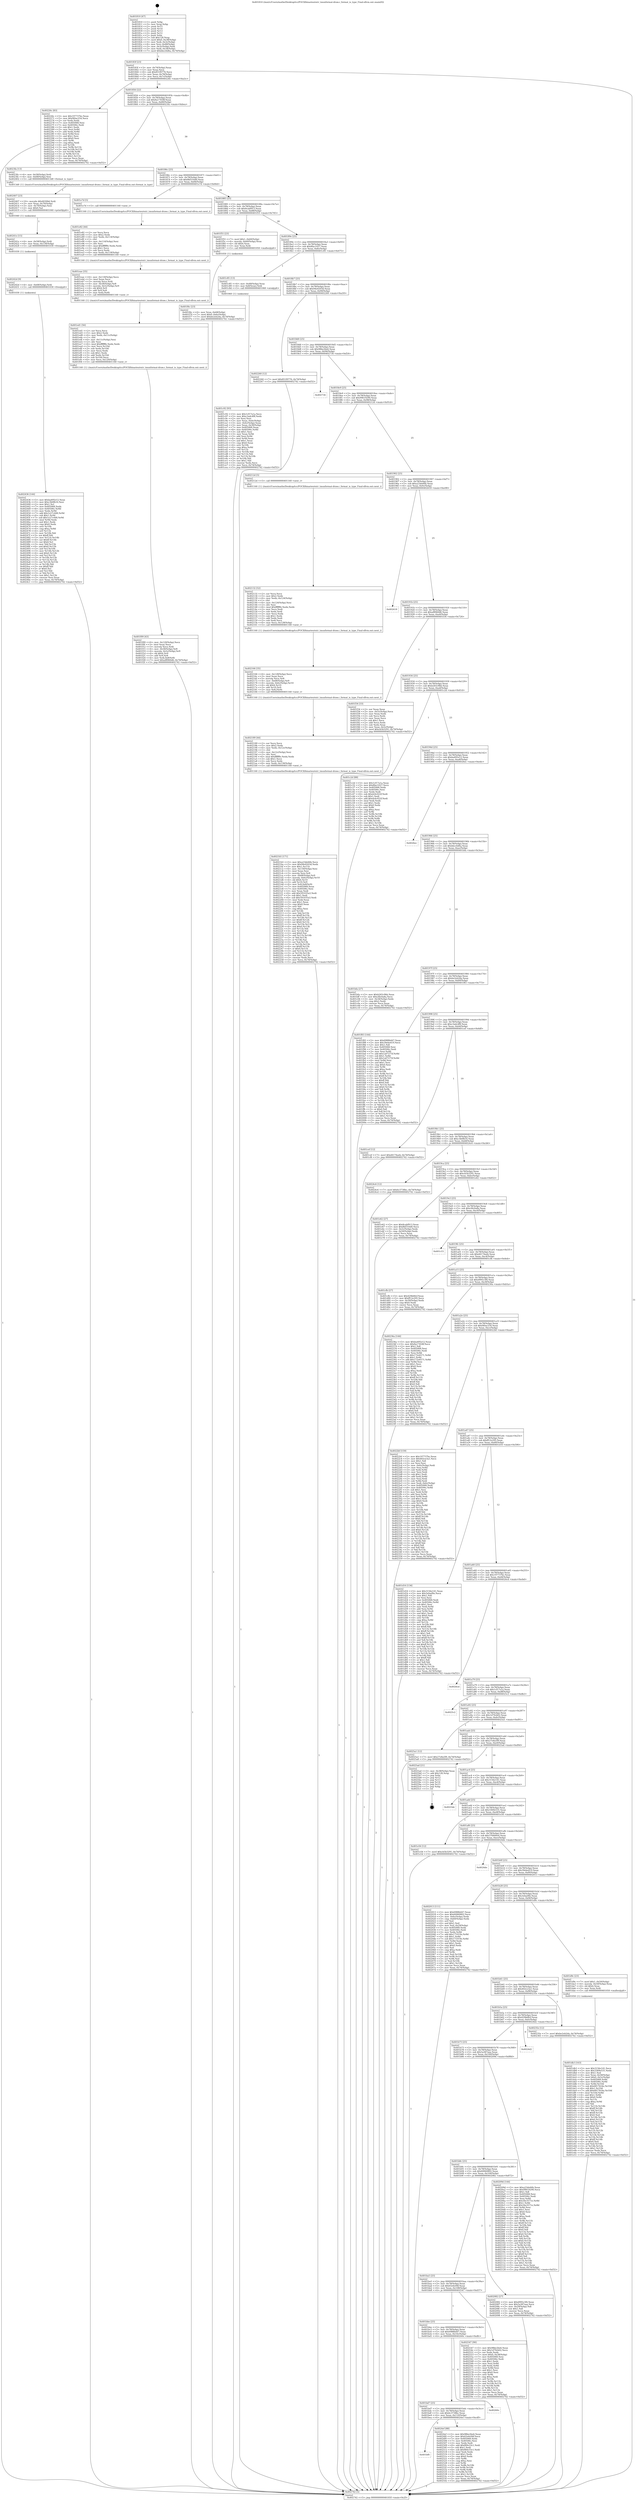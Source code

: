 digraph "0x401810" {
  label = "0x401810 (/mnt/c/Users/mathe/Desktop/tcc/POCII/binaries/extr_tmuxformat-draw.c_format_is_type_Final-ollvm.out::main(0))"
  labelloc = "t"
  node[shape=record]

  Entry [label="",width=0.3,height=0.3,shape=circle,fillcolor=black,style=filled]
  "0x40183f" [label="{
     0x40183f [23]\l
     | [instrs]\l
     &nbsp;&nbsp;0x40183f \<+3\>: mov -0x74(%rbp),%eax\l
     &nbsp;&nbsp;0x401842 \<+2\>: mov %eax,%ecx\l
     &nbsp;&nbsp;0x401844 \<+6\>: sub $0x851f0776,%ecx\l
     &nbsp;&nbsp;0x40184a \<+3\>: mov %eax,-0x78(%rbp)\l
     &nbsp;&nbsp;0x40184d \<+3\>: mov %ecx,-0x7c(%rbp)\l
     &nbsp;&nbsp;0x401850 \<+6\>: je 000000000040226c \<main+0xa5c\>\l
  }"]
  "0x40226c" [label="{
     0x40226c [83]\l
     | [instrs]\l
     &nbsp;&nbsp;0x40226c \<+5\>: mov $0x197737bc,%eax\l
     &nbsp;&nbsp;0x402271 \<+5\>: mov $0xf40ac254,%ecx\l
     &nbsp;&nbsp;0x402276 \<+2\>: xor %edx,%edx\l
     &nbsp;&nbsp;0x402278 \<+7\>: mov 0x405068,%esi\l
     &nbsp;&nbsp;0x40227f \<+7\>: mov 0x40506c,%edi\l
     &nbsp;&nbsp;0x402286 \<+3\>: sub $0x1,%edx\l
     &nbsp;&nbsp;0x402289 \<+3\>: mov %esi,%r8d\l
     &nbsp;&nbsp;0x40228c \<+3\>: add %edx,%r8d\l
     &nbsp;&nbsp;0x40228f \<+4\>: imul %r8d,%esi\l
     &nbsp;&nbsp;0x402293 \<+3\>: and $0x1,%esi\l
     &nbsp;&nbsp;0x402296 \<+3\>: cmp $0x0,%esi\l
     &nbsp;&nbsp;0x402299 \<+4\>: sete %r9b\l
     &nbsp;&nbsp;0x40229d \<+3\>: cmp $0xa,%edi\l
     &nbsp;&nbsp;0x4022a0 \<+4\>: setl %r10b\l
     &nbsp;&nbsp;0x4022a4 \<+3\>: mov %r9b,%r11b\l
     &nbsp;&nbsp;0x4022a7 \<+3\>: and %r10b,%r11b\l
     &nbsp;&nbsp;0x4022aa \<+3\>: xor %r10b,%r9b\l
     &nbsp;&nbsp;0x4022ad \<+3\>: or %r9b,%r11b\l
     &nbsp;&nbsp;0x4022b0 \<+4\>: test $0x1,%r11b\l
     &nbsp;&nbsp;0x4022b4 \<+3\>: cmovne %ecx,%eax\l
     &nbsp;&nbsp;0x4022b7 \<+3\>: mov %eax,-0x74(%rbp)\l
     &nbsp;&nbsp;0x4022ba \<+5\>: jmp 0000000000402742 \<main+0xf32\>\l
  }"]
  "0x401856" [label="{
     0x401856 [22]\l
     | [instrs]\l
     &nbsp;&nbsp;0x401856 \<+5\>: jmp 000000000040185b \<main+0x4b\>\l
     &nbsp;&nbsp;0x40185b \<+3\>: mov -0x78(%rbp),%eax\l
     &nbsp;&nbsp;0x40185e \<+5\>: sub $0x8a17458f,%eax\l
     &nbsp;&nbsp;0x401863 \<+3\>: mov %eax,-0x80(%rbp)\l
     &nbsp;&nbsp;0x401866 \<+6\>: je 00000000004023fa \<main+0xbea\>\l
  }"]
  Exit [label="",width=0.3,height=0.3,shape=circle,fillcolor=black,style=filled,peripheries=2]
  "0x4023fa" [label="{
     0x4023fa [13]\l
     | [instrs]\l
     &nbsp;&nbsp;0x4023fa \<+4\>: mov -0x58(%rbp),%rdi\l
     &nbsp;&nbsp;0x4023fe \<+4\>: mov -0x68(%rbp),%rsi\l
     &nbsp;&nbsp;0x402402 \<+5\>: call 00000000004013d0 \<format_is_type\>\l
     | [calls]\l
     &nbsp;&nbsp;0x4013d0 \{1\} (/mnt/c/Users/mathe/Desktop/tcc/POCII/binaries/extr_tmuxformat-draw.c_format_is_type_Final-ollvm.out::format_is_type)\l
  }"]
  "0x40186c" [label="{
     0x40186c [25]\l
     | [instrs]\l
     &nbsp;&nbsp;0x40186c \<+5\>: jmp 0000000000401871 \<main+0x61\>\l
     &nbsp;&nbsp;0x401871 \<+3\>: mov -0x78(%rbp),%eax\l
     &nbsp;&nbsp;0x401874 \<+5\>: sub $0x8bf316d0,%eax\l
     &nbsp;&nbsp;0x401879 \<+6\>: mov %eax,-0x84(%rbp)\l
     &nbsp;&nbsp;0x40187f \<+6\>: je 0000000000401e7d \<main+0x66d\>\l
  }"]
  "0x401bf0" [label="{
     0x401bf0\l
  }", style=dashed]
  "0x401e7d" [label="{
     0x401e7d [5]\l
     | [instrs]\l
     &nbsp;&nbsp;0x401e7d \<+5\>: call 0000000000401160 \<next_i\>\l
     | [calls]\l
     &nbsp;&nbsp;0x401160 \{1\} (/mnt/c/Users/mathe/Desktop/tcc/POCII/binaries/extr_tmuxformat-draw.c_format_is_type_Final-ollvm.out::next_i)\l
  }"]
  "0x401885" [label="{
     0x401885 [25]\l
     | [instrs]\l
     &nbsp;&nbsp;0x401885 \<+5\>: jmp 000000000040188a \<main+0x7a\>\l
     &nbsp;&nbsp;0x40188a \<+3\>: mov -0x78(%rbp),%eax\l
     &nbsp;&nbsp;0x40188d \<+5\>: sub $0x8cabf913,%eax\l
     &nbsp;&nbsp;0x401892 \<+6\>: mov %eax,-0x88(%rbp)\l
     &nbsp;&nbsp;0x401898 \<+6\>: je 0000000000401f55 \<main+0x745\>\l
  }"]
  "0x4024ef" [label="{
     0x4024ef [88]\l
     | [instrs]\l
     &nbsp;&nbsp;0x4024ef \<+5\>: mov $0x98be2be6,%eax\l
     &nbsp;&nbsp;0x4024f4 \<+5\>: mov $0x65e6e94f,%ecx\l
     &nbsp;&nbsp;0x4024f9 \<+7\>: mov 0x405068,%edx\l
     &nbsp;&nbsp;0x402500 \<+7\>: mov 0x40506c,%esi\l
     &nbsp;&nbsp;0x402507 \<+2\>: mov %edx,%edi\l
     &nbsp;&nbsp;0x402509 \<+6\>: add $0xf60e33c1,%edi\l
     &nbsp;&nbsp;0x40250f \<+3\>: sub $0x1,%edi\l
     &nbsp;&nbsp;0x402512 \<+6\>: sub $0xf60e33c1,%edi\l
     &nbsp;&nbsp;0x402518 \<+3\>: imul %edi,%edx\l
     &nbsp;&nbsp;0x40251b \<+3\>: and $0x1,%edx\l
     &nbsp;&nbsp;0x40251e \<+3\>: cmp $0x0,%edx\l
     &nbsp;&nbsp;0x402521 \<+4\>: sete %r8b\l
     &nbsp;&nbsp;0x402525 \<+3\>: cmp $0xa,%esi\l
     &nbsp;&nbsp;0x402528 \<+4\>: setl %r9b\l
     &nbsp;&nbsp;0x40252c \<+3\>: mov %r8b,%r10b\l
     &nbsp;&nbsp;0x40252f \<+3\>: and %r9b,%r10b\l
     &nbsp;&nbsp;0x402532 \<+3\>: xor %r9b,%r8b\l
     &nbsp;&nbsp;0x402535 \<+3\>: or %r8b,%r10b\l
     &nbsp;&nbsp;0x402538 \<+4\>: test $0x1,%r10b\l
     &nbsp;&nbsp;0x40253c \<+3\>: cmovne %ecx,%eax\l
     &nbsp;&nbsp;0x40253f \<+3\>: mov %eax,-0x74(%rbp)\l
     &nbsp;&nbsp;0x402542 \<+5\>: jmp 0000000000402742 \<main+0xf32\>\l
  }"]
  "0x401f55" [label="{
     0x401f55 [23]\l
     | [instrs]\l
     &nbsp;&nbsp;0x401f55 \<+7\>: movl $0x1,-0x60(%rbp)\l
     &nbsp;&nbsp;0x401f5c \<+4\>: movslq -0x60(%rbp),%rax\l
     &nbsp;&nbsp;0x401f60 \<+4\>: shl $0x4,%rax\l
     &nbsp;&nbsp;0x401f64 \<+3\>: mov %rax,%rdi\l
     &nbsp;&nbsp;0x401f67 \<+5\>: call 0000000000401050 \<malloc@plt\>\l
     | [calls]\l
     &nbsp;&nbsp;0x401050 \{1\} (unknown)\l
  }"]
  "0x40189e" [label="{
     0x40189e [25]\l
     | [instrs]\l
     &nbsp;&nbsp;0x40189e \<+5\>: jmp 00000000004018a3 \<main+0x93\>\l
     &nbsp;&nbsp;0x4018a3 \<+3\>: mov -0x78(%rbp),%eax\l
     &nbsp;&nbsp;0x4018a6 \<+5\>: sub $0x8fac1027,%eax\l
     &nbsp;&nbsp;0x4018ab \<+6\>: mov %eax,-0x8c(%rbp)\l
     &nbsp;&nbsp;0x4018b1 \<+6\>: je 0000000000401c85 \<main+0x475\>\l
  }"]
  "0x401bd7" [label="{
     0x401bd7 [25]\l
     | [instrs]\l
     &nbsp;&nbsp;0x401bd7 \<+5\>: jmp 0000000000401bdc \<main+0x3cc\>\l
     &nbsp;&nbsp;0x401bdc \<+3\>: mov -0x78(%rbp),%eax\l
     &nbsp;&nbsp;0x401bdf \<+5\>: sub $0x6c3738bc,%eax\l
     &nbsp;&nbsp;0x401be4 \<+6\>: mov %eax,-0x110(%rbp)\l
     &nbsp;&nbsp;0x401bea \<+6\>: je 00000000004024ef \<main+0xcdf\>\l
  }"]
  "0x401c85" [label="{
     0x401c85 [13]\l
     | [instrs]\l
     &nbsp;&nbsp;0x401c85 \<+4\>: mov -0x48(%rbp),%rax\l
     &nbsp;&nbsp;0x401c89 \<+4\>: mov 0x8(%rax),%rdi\l
     &nbsp;&nbsp;0x401c8d \<+5\>: call 0000000000401060 \<atoi@plt\>\l
     | [calls]\l
     &nbsp;&nbsp;0x401060 \{1\} (unknown)\l
  }"]
  "0x4018b7" [label="{
     0x4018b7 [25]\l
     | [instrs]\l
     &nbsp;&nbsp;0x4018b7 \<+5\>: jmp 00000000004018bc \<main+0xac\>\l
     &nbsp;&nbsp;0x4018bc \<+3\>: mov -0x78(%rbp),%eax\l
     &nbsp;&nbsp;0x4018bf \<+5\>: sub $0x94e0203d,%eax\l
     &nbsp;&nbsp;0x4018c4 \<+6\>: mov %eax,-0x90(%rbp)\l
     &nbsp;&nbsp;0x4018ca \<+6\>: je 0000000000402260 \<main+0xa50\>\l
  }"]
  "0x40260c" [label="{
     0x40260c\l
  }", style=dashed]
  "0x402260" [label="{
     0x402260 [12]\l
     | [instrs]\l
     &nbsp;&nbsp;0x402260 \<+7\>: movl $0x851f0776,-0x74(%rbp)\l
     &nbsp;&nbsp;0x402267 \<+5\>: jmp 0000000000402742 \<main+0xf32\>\l
  }"]
  "0x4018d0" [label="{
     0x4018d0 [25]\l
     | [instrs]\l
     &nbsp;&nbsp;0x4018d0 \<+5\>: jmp 00000000004018d5 \<main+0xc5\>\l
     &nbsp;&nbsp;0x4018d5 \<+3\>: mov -0x78(%rbp),%eax\l
     &nbsp;&nbsp;0x4018d8 \<+5\>: sub $0x98be2be6,%eax\l
     &nbsp;&nbsp;0x4018dd \<+6\>: mov %eax,-0x94(%rbp)\l
     &nbsp;&nbsp;0x4018e3 \<+6\>: je 0000000000402734 \<main+0xf24\>\l
  }"]
  "0x401bbe" [label="{
     0x401bbe [25]\l
     | [instrs]\l
     &nbsp;&nbsp;0x401bbe \<+5\>: jmp 0000000000401bc3 \<main+0x3b3\>\l
     &nbsp;&nbsp;0x401bc3 \<+3\>: mov -0x78(%rbp),%eax\l
     &nbsp;&nbsp;0x401bc6 \<+5\>: sub $0x6988b447,%eax\l
     &nbsp;&nbsp;0x401bcb \<+6\>: mov %eax,-0x10c(%rbp)\l
     &nbsp;&nbsp;0x401bd1 \<+6\>: je 000000000040260c \<main+0xdfc\>\l
  }"]
  "0x402734" [label="{
     0x402734\l
  }", style=dashed]
  "0x4018e9" [label="{
     0x4018e9 [25]\l
     | [instrs]\l
     &nbsp;&nbsp;0x4018e9 \<+5\>: jmp 00000000004018ee \<main+0xde\>\l
     &nbsp;&nbsp;0x4018ee \<+3\>: mov -0x78(%rbp),%eax\l
     &nbsp;&nbsp;0x4018f1 \<+5\>: sub $0x99619290,%eax\l
     &nbsp;&nbsp;0x4018f6 \<+6\>: mov %eax,-0x98(%rbp)\l
     &nbsp;&nbsp;0x4018fc \<+6\>: je 000000000040212d \<main+0x91d\>\l
  }"]
  "0x402547" [label="{
     0x402547 [90]\l
     | [instrs]\l
     &nbsp;&nbsp;0x402547 \<+5\>: mov $0x98be2be6,%eax\l
     &nbsp;&nbsp;0x40254c \<+5\>: mov $0x1d79cb02,%ecx\l
     &nbsp;&nbsp;0x402551 \<+2\>: xor %edx,%edx\l
     &nbsp;&nbsp;0x402553 \<+7\>: movl $0x0,-0x38(%rbp)\l
     &nbsp;&nbsp;0x40255a \<+7\>: mov 0x405068,%esi\l
     &nbsp;&nbsp;0x402561 \<+7\>: mov 0x40506c,%edi\l
     &nbsp;&nbsp;0x402568 \<+3\>: sub $0x1,%edx\l
     &nbsp;&nbsp;0x40256b \<+3\>: mov %esi,%r8d\l
     &nbsp;&nbsp;0x40256e \<+3\>: add %edx,%r8d\l
     &nbsp;&nbsp;0x402571 \<+4\>: imul %r8d,%esi\l
     &nbsp;&nbsp;0x402575 \<+3\>: and $0x1,%esi\l
     &nbsp;&nbsp;0x402578 \<+3\>: cmp $0x0,%esi\l
     &nbsp;&nbsp;0x40257b \<+4\>: sete %r9b\l
     &nbsp;&nbsp;0x40257f \<+3\>: cmp $0xa,%edi\l
     &nbsp;&nbsp;0x402582 \<+4\>: setl %r10b\l
     &nbsp;&nbsp;0x402586 \<+3\>: mov %r9b,%r11b\l
     &nbsp;&nbsp;0x402589 \<+3\>: and %r10b,%r11b\l
     &nbsp;&nbsp;0x40258c \<+3\>: xor %r10b,%r9b\l
     &nbsp;&nbsp;0x40258f \<+3\>: or %r9b,%r11b\l
     &nbsp;&nbsp;0x402592 \<+4\>: test $0x1,%r11b\l
     &nbsp;&nbsp;0x402596 \<+3\>: cmovne %ecx,%eax\l
     &nbsp;&nbsp;0x402599 \<+3\>: mov %eax,-0x74(%rbp)\l
     &nbsp;&nbsp;0x40259c \<+5\>: jmp 0000000000402742 \<main+0xf32\>\l
  }"]
  "0x40212d" [label="{
     0x40212d [5]\l
     | [instrs]\l
     &nbsp;&nbsp;0x40212d \<+5\>: call 0000000000401160 \<next_i\>\l
     | [calls]\l
     &nbsp;&nbsp;0x401160 \{1\} (/mnt/c/Users/mathe/Desktop/tcc/POCII/binaries/extr_tmuxformat-draw.c_format_is_type_Final-ollvm.out::next_i)\l
  }"]
  "0x401902" [label="{
     0x401902 [25]\l
     | [instrs]\l
     &nbsp;&nbsp;0x401902 \<+5\>: jmp 0000000000401907 \<main+0xf7\>\l
     &nbsp;&nbsp;0x401907 \<+3\>: mov -0x78(%rbp),%eax\l
     &nbsp;&nbsp;0x40190a \<+5\>: sub $0xa23de66b,%eax\l
     &nbsp;&nbsp;0x40190f \<+6\>: mov %eax,-0x9c(%rbp)\l
     &nbsp;&nbsp;0x401915 \<+6\>: je 0000000000402618 \<main+0xe08\>\l
  }"]
  "0x402436" [label="{
     0x402436 [144]\l
     | [instrs]\l
     &nbsp;&nbsp;0x402436 \<+5\>: mov $0xba495e12,%eax\l
     &nbsp;&nbsp;0x40243b \<+5\>: mov $0xc3b0fb16,%esi\l
     &nbsp;&nbsp;0x402440 \<+2\>: mov $0x1,%cl\l
     &nbsp;&nbsp;0x402442 \<+7\>: mov 0x405068,%edx\l
     &nbsp;&nbsp;0x402449 \<+8\>: mov 0x40506c,%r8d\l
     &nbsp;&nbsp;0x402451 \<+3\>: mov %edx,%r9d\l
     &nbsp;&nbsp;0x402454 \<+7\>: add $0x1e27c448,%r9d\l
     &nbsp;&nbsp;0x40245b \<+4\>: sub $0x1,%r9d\l
     &nbsp;&nbsp;0x40245f \<+7\>: sub $0x1e27c448,%r9d\l
     &nbsp;&nbsp;0x402466 \<+4\>: imul %r9d,%edx\l
     &nbsp;&nbsp;0x40246a \<+3\>: and $0x1,%edx\l
     &nbsp;&nbsp;0x40246d \<+3\>: cmp $0x0,%edx\l
     &nbsp;&nbsp;0x402470 \<+4\>: sete %r10b\l
     &nbsp;&nbsp;0x402474 \<+4\>: cmp $0xa,%r8d\l
     &nbsp;&nbsp;0x402478 \<+4\>: setl %r11b\l
     &nbsp;&nbsp;0x40247c \<+3\>: mov %r10b,%bl\l
     &nbsp;&nbsp;0x40247f \<+3\>: xor $0xff,%bl\l
     &nbsp;&nbsp;0x402482 \<+3\>: mov %r11b,%r14b\l
     &nbsp;&nbsp;0x402485 \<+4\>: xor $0xff,%r14b\l
     &nbsp;&nbsp;0x402489 \<+3\>: xor $0x0,%cl\l
     &nbsp;&nbsp;0x40248c \<+3\>: mov %bl,%r15b\l
     &nbsp;&nbsp;0x40248f \<+4\>: and $0x0,%r15b\l
     &nbsp;&nbsp;0x402493 \<+3\>: and %cl,%r10b\l
     &nbsp;&nbsp;0x402496 \<+3\>: mov %r14b,%r12b\l
     &nbsp;&nbsp;0x402499 \<+4\>: and $0x0,%r12b\l
     &nbsp;&nbsp;0x40249d \<+3\>: and %cl,%r11b\l
     &nbsp;&nbsp;0x4024a0 \<+3\>: or %r10b,%r15b\l
     &nbsp;&nbsp;0x4024a3 \<+3\>: or %r11b,%r12b\l
     &nbsp;&nbsp;0x4024a6 \<+3\>: xor %r12b,%r15b\l
     &nbsp;&nbsp;0x4024a9 \<+3\>: or %r14b,%bl\l
     &nbsp;&nbsp;0x4024ac \<+3\>: xor $0xff,%bl\l
     &nbsp;&nbsp;0x4024af \<+3\>: or $0x0,%cl\l
     &nbsp;&nbsp;0x4024b2 \<+2\>: and %cl,%bl\l
     &nbsp;&nbsp;0x4024b4 \<+3\>: or %bl,%r15b\l
     &nbsp;&nbsp;0x4024b7 \<+4\>: test $0x1,%r15b\l
     &nbsp;&nbsp;0x4024bb \<+3\>: cmovne %esi,%eax\l
     &nbsp;&nbsp;0x4024be \<+3\>: mov %eax,-0x74(%rbp)\l
     &nbsp;&nbsp;0x4024c1 \<+5\>: jmp 0000000000402742 \<main+0xf32\>\l
  }"]
  "0x402618" [label="{
     0x402618\l
  }", style=dashed]
  "0x40191b" [label="{
     0x40191b [25]\l
     | [instrs]\l
     &nbsp;&nbsp;0x40191b \<+5\>: jmp 0000000000401920 \<main+0x110\>\l
     &nbsp;&nbsp;0x401920 \<+3\>: mov -0x78(%rbp),%eax\l
     &nbsp;&nbsp;0x401923 \<+5\>: sub $0xaf8960d6,%eax\l
     &nbsp;&nbsp;0x401928 \<+6\>: mov %eax,-0xa0(%rbp)\l
     &nbsp;&nbsp;0x40192e \<+6\>: je 0000000000401f34 \<main+0x724\>\l
  }"]
  "0x40242d" [label="{
     0x40242d [9]\l
     | [instrs]\l
     &nbsp;&nbsp;0x40242d \<+4\>: mov -0x68(%rbp),%rdi\l
     &nbsp;&nbsp;0x402431 \<+5\>: call 0000000000401030 \<free@plt\>\l
     | [calls]\l
     &nbsp;&nbsp;0x401030 \{1\} (unknown)\l
  }"]
  "0x401f34" [label="{
     0x401f34 [33]\l
     | [instrs]\l
     &nbsp;&nbsp;0x401f34 \<+2\>: xor %eax,%eax\l
     &nbsp;&nbsp;0x401f36 \<+3\>: mov -0x5c(%rbp),%ecx\l
     &nbsp;&nbsp;0x401f39 \<+2\>: mov %eax,%edx\l
     &nbsp;&nbsp;0x401f3b \<+2\>: sub %ecx,%edx\l
     &nbsp;&nbsp;0x401f3d \<+2\>: mov %eax,%ecx\l
     &nbsp;&nbsp;0x401f3f \<+3\>: sub $0x1,%ecx\l
     &nbsp;&nbsp;0x401f42 \<+2\>: add %ecx,%edx\l
     &nbsp;&nbsp;0x401f44 \<+2\>: sub %edx,%eax\l
     &nbsp;&nbsp;0x401f46 \<+3\>: mov %eax,-0x5c(%rbp)\l
     &nbsp;&nbsp;0x401f49 \<+7\>: movl $0xcb5b3291,-0x74(%rbp)\l
     &nbsp;&nbsp;0x401f50 \<+5\>: jmp 0000000000402742 \<main+0xf32\>\l
  }"]
  "0x401934" [label="{
     0x401934 [25]\l
     | [instrs]\l
     &nbsp;&nbsp;0x401934 \<+5\>: jmp 0000000000401939 \<main+0x129\>\l
     &nbsp;&nbsp;0x401939 \<+3\>: mov -0x78(%rbp),%eax\l
     &nbsp;&nbsp;0x40193c \<+5\>: sub $0xb265c9bb,%eax\l
     &nbsp;&nbsp;0x401941 \<+6\>: mov %eax,-0xa4(%rbp)\l
     &nbsp;&nbsp;0x401947 \<+6\>: je 0000000000401c2d \<main+0x41d\>\l
  }"]
  "0x40241e" [label="{
     0x40241e [15]\l
     | [instrs]\l
     &nbsp;&nbsp;0x40241e \<+4\>: mov -0x58(%rbp),%rdi\l
     &nbsp;&nbsp;0x402422 \<+6\>: mov %eax,-0x134(%rbp)\l
     &nbsp;&nbsp;0x402428 \<+5\>: call 0000000000401030 \<free@plt\>\l
     | [calls]\l
     &nbsp;&nbsp;0x401030 \{1\} (unknown)\l
  }"]
  "0x401c2d" [label="{
     0x401c2d [88]\l
     | [instrs]\l
     &nbsp;&nbsp;0x401c2d \<+5\>: mov $0x1cf17a1a,%eax\l
     &nbsp;&nbsp;0x401c32 \<+5\>: mov $0x8fac1027,%ecx\l
     &nbsp;&nbsp;0x401c37 \<+7\>: mov 0x405068,%edx\l
     &nbsp;&nbsp;0x401c3e \<+7\>: mov 0x40506c,%esi\l
     &nbsp;&nbsp;0x401c45 \<+2\>: mov %edx,%edi\l
     &nbsp;&nbsp;0x401c47 \<+6\>: sub $0xdc6c022f,%edi\l
     &nbsp;&nbsp;0x401c4d \<+3\>: sub $0x1,%edi\l
     &nbsp;&nbsp;0x401c50 \<+6\>: add $0xdc6c022f,%edi\l
     &nbsp;&nbsp;0x401c56 \<+3\>: imul %edi,%edx\l
     &nbsp;&nbsp;0x401c59 \<+3\>: and $0x1,%edx\l
     &nbsp;&nbsp;0x401c5c \<+3\>: cmp $0x0,%edx\l
     &nbsp;&nbsp;0x401c5f \<+4\>: sete %r8b\l
     &nbsp;&nbsp;0x401c63 \<+3\>: cmp $0xa,%esi\l
     &nbsp;&nbsp;0x401c66 \<+4\>: setl %r9b\l
     &nbsp;&nbsp;0x401c6a \<+3\>: mov %r8b,%r10b\l
     &nbsp;&nbsp;0x401c6d \<+3\>: and %r9b,%r10b\l
     &nbsp;&nbsp;0x401c70 \<+3\>: xor %r9b,%r8b\l
     &nbsp;&nbsp;0x401c73 \<+3\>: or %r8b,%r10b\l
     &nbsp;&nbsp;0x401c76 \<+4\>: test $0x1,%r10b\l
     &nbsp;&nbsp;0x401c7a \<+3\>: cmovne %ecx,%eax\l
     &nbsp;&nbsp;0x401c7d \<+3\>: mov %eax,-0x74(%rbp)\l
     &nbsp;&nbsp;0x401c80 \<+5\>: jmp 0000000000402742 \<main+0xf32\>\l
  }"]
  "0x40194d" [label="{
     0x40194d [25]\l
     | [instrs]\l
     &nbsp;&nbsp;0x40194d \<+5\>: jmp 0000000000401952 \<main+0x142\>\l
     &nbsp;&nbsp;0x401952 \<+3\>: mov -0x78(%rbp),%eax\l
     &nbsp;&nbsp;0x401955 \<+5\>: sub $0xba495e12,%eax\l
     &nbsp;&nbsp;0x40195a \<+6\>: mov %eax,-0xa8(%rbp)\l
     &nbsp;&nbsp;0x401960 \<+6\>: je 00000000004026ec \<main+0xedc\>\l
  }"]
  "0x402407" [label="{
     0x402407 [23]\l
     | [instrs]\l
     &nbsp;&nbsp;0x402407 \<+10\>: movabs $0x4030b6,%rdi\l
     &nbsp;&nbsp;0x402411 \<+3\>: mov %eax,-0x70(%rbp)\l
     &nbsp;&nbsp;0x402414 \<+3\>: mov -0x70(%rbp),%esi\l
     &nbsp;&nbsp;0x402417 \<+2\>: mov $0x0,%al\l
     &nbsp;&nbsp;0x402419 \<+5\>: call 0000000000401040 \<printf@plt\>\l
     | [calls]\l
     &nbsp;&nbsp;0x401040 \{1\} (unknown)\l
  }"]
  "0x4026ec" [label="{
     0x4026ec\l
  }", style=dashed]
  "0x401966" [label="{
     0x401966 [25]\l
     | [instrs]\l
     &nbsp;&nbsp;0x401966 \<+5\>: jmp 000000000040196b \<main+0x15b\>\l
     &nbsp;&nbsp;0x40196b \<+3\>: mov -0x78(%rbp),%eax\l
     &nbsp;&nbsp;0x40196e \<+5\>: sub $0xbbcc6d6a,%eax\l
     &nbsp;&nbsp;0x401973 \<+6\>: mov %eax,-0xac(%rbp)\l
     &nbsp;&nbsp;0x401979 \<+6\>: je 0000000000401bfa \<main+0x3ea\>\l
  }"]
  "0x4021b5" [label="{
     0x4021b5 [171]\l
     | [instrs]\l
     &nbsp;&nbsp;0x4021b5 \<+5\>: mov $0xa23de66b,%ecx\l
     &nbsp;&nbsp;0x4021ba \<+5\>: mov $0x94e0203d,%edx\l
     &nbsp;&nbsp;0x4021bf \<+3\>: mov $0x1,%r11b\l
     &nbsp;&nbsp;0x4021c2 \<+6\>: mov -0x130(%rbp),%esi\l
     &nbsp;&nbsp;0x4021c8 \<+3\>: imul %eax,%esi\l
     &nbsp;&nbsp;0x4021cb \<+3\>: movslq %esi,%r8\l
     &nbsp;&nbsp;0x4021ce \<+4\>: mov -0x68(%rbp),%r9\l
     &nbsp;&nbsp;0x4021d2 \<+4\>: movslq -0x6c(%rbp),%r10\l
     &nbsp;&nbsp;0x4021d6 \<+4\>: shl $0x4,%r10\l
     &nbsp;&nbsp;0x4021da \<+3\>: add %r10,%r9\l
     &nbsp;&nbsp;0x4021dd \<+4\>: mov %r8,0x8(%r9)\l
     &nbsp;&nbsp;0x4021e1 \<+7\>: mov 0x405068,%eax\l
     &nbsp;&nbsp;0x4021e8 \<+7\>: mov 0x40506c,%esi\l
     &nbsp;&nbsp;0x4021ef \<+2\>: mov %eax,%edi\l
     &nbsp;&nbsp;0x4021f1 \<+6\>: add $0x591035a3,%edi\l
     &nbsp;&nbsp;0x4021f7 \<+3\>: sub $0x1,%edi\l
     &nbsp;&nbsp;0x4021fa \<+6\>: sub $0x591035a3,%edi\l
     &nbsp;&nbsp;0x402200 \<+3\>: imul %edi,%eax\l
     &nbsp;&nbsp;0x402203 \<+3\>: and $0x1,%eax\l
     &nbsp;&nbsp;0x402206 \<+3\>: cmp $0x0,%eax\l
     &nbsp;&nbsp;0x402209 \<+3\>: sete %bl\l
     &nbsp;&nbsp;0x40220c \<+3\>: cmp $0xa,%esi\l
     &nbsp;&nbsp;0x40220f \<+4\>: setl %r14b\l
     &nbsp;&nbsp;0x402213 \<+3\>: mov %bl,%r15b\l
     &nbsp;&nbsp;0x402216 \<+4\>: xor $0xff,%r15b\l
     &nbsp;&nbsp;0x40221a \<+3\>: mov %r14b,%r12b\l
     &nbsp;&nbsp;0x40221d \<+4\>: xor $0xff,%r12b\l
     &nbsp;&nbsp;0x402221 \<+4\>: xor $0x0,%r11b\l
     &nbsp;&nbsp;0x402225 \<+3\>: mov %r15b,%r13b\l
     &nbsp;&nbsp;0x402228 \<+4\>: and $0x0,%r13b\l
     &nbsp;&nbsp;0x40222c \<+3\>: and %r11b,%bl\l
     &nbsp;&nbsp;0x40222f \<+3\>: mov %r12b,%al\l
     &nbsp;&nbsp;0x402232 \<+2\>: and $0x0,%al\l
     &nbsp;&nbsp;0x402234 \<+3\>: and %r11b,%r14b\l
     &nbsp;&nbsp;0x402237 \<+3\>: or %bl,%r13b\l
     &nbsp;&nbsp;0x40223a \<+3\>: or %r14b,%al\l
     &nbsp;&nbsp;0x40223d \<+3\>: xor %al,%r13b\l
     &nbsp;&nbsp;0x402240 \<+3\>: or %r12b,%r15b\l
     &nbsp;&nbsp;0x402243 \<+4\>: xor $0xff,%r15b\l
     &nbsp;&nbsp;0x402247 \<+4\>: or $0x0,%r11b\l
     &nbsp;&nbsp;0x40224b \<+3\>: and %r11b,%r15b\l
     &nbsp;&nbsp;0x40224e \<+3\>: or %r15b,%r13b\l
     &nbsp;&nbsp;0x402251 \<+4\>: test $0x1,%r13b\l
     &nbsp;&nbsp;0x402255 \<+3\>: cmovne %edx,%ecx\l
     &nbsp;&nbsp;0x402258 \<+3\>: mov %ecx,-0x74(%rbp)\l
     &nbsp;&nbsp;0x40225b \<+5\>: jmp 0000000000402742 \<main+0xf32\>\l
  }"]
  "0x401bfa" [label="{
     0x401bfa [27]\l
     | [instrs]\l
     &nbsp;&nbsp;0x401bfa \<+5\>: mov $0xb265c9bb,%eax\l
     &nbsp;&nbsp;0x401bff \<+5\>: mov $0xcfdc0a8a,%ecx\l
     &nbsp;&nbsp;0x401c04 \<+3\>: mov -0x34(%rbp),%edx\l
     &nbsp;&nbsp;0x401c07 \<+3\>: cmp $0x2,%edx\l
     &nbsp;&nbsp;0x401c0a \<+3\>: cmovne %ecx,%eax\l
     &nbsp;&nbsp;0x401c0d \<+3\>: mov %eax,-0x74(%rbp)\l
     &nbsp;&nbsp;0x401c10 \<+5\>: jmp 0000000000402742 \<main+0xf32\>\l
  }"]
  "0x40197f" [label="{
     0x40197f [25]\l
     | [instrs]\l
     &nbsp;&nbsp;0x40197f \<+5\>: jmp 0000000000401984 \<main+0x174\>\l
     &nbsp;&nbsp;0x401984 \<+3\>: mov -0x78(%rbp),%eax\l
     &nbsp;&nbsp;0x401987 \<+5\>: sub $0xbe2eb2da,%eax\l
     &nbsp;&nbsp;0x40198c \<+6\>: mov %eax,-0xb0(%rbp)\l
     &nbsp;&nbsp;0x401992 \<+6\>: je 0000000000401f83 \<main+0x773\>\l
  }"]
  "0x402742" [label="{
     0x402742 [5]\l
     | [instrs]\l
     &nbsp;&nbsp;0x402742 \<+5\>: jmp 000000000040183f \<main+0x2f\>\l
  }"]
  "0x401810" [label="{
     0x401810 [47]\l
     | [instrs]\l
     &nbsp;&nbsp;0x401810 \<+1\>: push %rbp\l
     &nbsp;&nbsp;0x401811 \<+3\>: mov %rsp,%rbp\l
     &nbsp;&nbsp;0x401814 \<+2\>: push %r15\l
     &nbsp;&nbsp;0x401816 \<+2\>: push %r14\l
     &nbsp;&nbsp;0x401818 \<+2\>: push %r13\l
     &nbsp;&nbsp;0x40181a \<+2\>: push %r12\l
     &nbsp;&nbsp;0x40181c \<+1\>: push %rbx\l
     &nbsp;&nbsp;0x40181d \<+7\>: sub $0x128,%rsp\l
     &nbsp;&nbsp;0x401824 \<+7\>: movl $0x0,-0x38(%rbp)\l
     &nbsp;&nbsp;0x40182b \<+3\>: mov %edi,-0x3c(%rbp)\l
     &nbsp;&nbsp;0x40182e \<+4\>: mov %rsi,-0x48(%rbp)\l
     &nbsp;&nbsp;0x401832 \<+3\>: mov -0x3c(%rbp),%edi\l
     &nbsp;&nbsp;0x401835 \<+3\>: mov %edi,-0x34(%rbp)\l
     &nbsp;&nbsp;0x401838 \<+7\>: movl $0xbbcc6d6a,-0x74(%rbp)\l
  }"]
  "0x401c92" [label="{
     0x401c92 [93]\l
     | [instrs]\l
     &nbsp;&nbsp;0x401c92 \<+5\>: mov $0x1cf17a1a,%ecx\l
     &nbsp;&nbsp;0x401c97 \<+5\>: mov $0xc3adc4f8,%edx\l
     &nbsp;&nbsp;0x401c9c \<+2\>: xor %esi,%esi\l
     &nbsp;&nbsp;0x401c9e \<+3\>: mov %eax,-0x4c(%rbp)\l
     &nbsp;&nbsp;0x401ca1 \<+3\>: mov -0x4c(%rbp),%eax\l
     &nbsp;&nbsp;0x401ca4 \<+3\>: mov %eax,-0x30(%rbp)\l
     &nbsp;&nbsp;0x401ca7 \<+7\>: mov 0x405068,%eax\l
     &nbsp;&nbsp;0x401cae \<+8\>: mov 0x40506c,%r8d\l
     &nbsp;&nbsp;0x401cb6 \<+3\>: sub $0x1,%esi\l
     &nbsp;&nbsp;0x401cb9 \<+3\>: mov %eax,%r9d\l
     &nbsp;&nbsp;0x401cbc \<+3\>: add %esi,%r9d\l
     &nbsp;&nbsp;0x401cbf \<+4\>: imul %r9d,%eax\l
     &nbsp;&nbsp;0x401cc3 \<+3\>: and $0x1,%eax\l
     &nbsp;&nbsp;0x401cc6 \<+3\>: cmp $0x0,%eax\l
     &nbsp;&nbsp;0x401cc9 \<+4\>: sete %r10b\l
     &nbsp;&nbsp;0x401ccd \<+4\>: cmp $0xa,%r8d\l
     &nbsp;&nbsp;0x401cd1 \<+4\>: setl %r11b\l
     &nbsp;&nbsp;0x401cd5 \<+3\>: mov %r10b,%bl\l
     &nbsp;&nbsp;0x401cd8 \<+3\>: and %r11b,%bl\l
     &nbsp;&nbsp;0x401cdb \<+3\>: xor %r11b,%r10b\l
     &nbsp;&nbsp;0x401cde \<+3\>: or %r10b,%bl\l
     &nbsp;&nbsp;0x401ce1 \<+3\>: test $0x1,%bl\l
     &nbsp;&nbsp;0x401ce4 \<+3\>: cmovne %edx,%ecx\l
     &nbsp;&nbsp;0x401ce7 \<+3\>: mov %ecx,-0x74(%rbp)\l
     &nbsp;&nbsp;0x401cea \<+5\>: jmp 0000000000402742 \<main+0xf32\>\l
  }"]
  "0x402189" [label="{
     0x402189 [44]\l
     | [instrs]\l
     &nbsp;&nbsp;0x402189 \<+2\>: xor %ecx,%ecx\l
     &nbsp;&nbsp;0x40218b \<+5\>: mov $0x2,%edx\l
     &nbsp;&nbsp;0x402190 \<+6\>: mov %edx,-0x12c(%rbp)\l
     &nbsp;&nbsp;0x402196 \<+1\>: cltd\l
     &nbsp;&nbsp;0x402197 \<+6\>: mov -0x12c(%rbp),%esi\l
     &nbsp;&nbsp;0x40219d \<+2\>: idiv %esi\l
     &nbsp;&nbsp;0x40219f \<+6\>: imul $0xfffffffe,%edx,%edx\l
     &nbsp;&nbsp;0x4021a5 \<+3\>: sub $0x1,%ecx\l
     &nbsp;&nbsp;0x4021a8 \<+2\>: sub %ecx,%edx\l
     &nbsp;&nbsp;0x4021aa \<+6\>: mov %edx,-0x130(%rbp)\l
     &nbsp;&nbsp;0x4021b0 \<+5\>: call 0000000000401160 \<next_i\>\l
     | [calls]\l
     &nbsp;&nbsp;0x401160 \{1\} (/mnt/c/Users/mathe/Desktop/tcc/POCII/binaries/extr_tmuxformat-draw.c_format_is_type_Final-ollvm.out::next_i)\l
  }"]
  "0x401f83" [label="{
     0x401f83 [144]\l
     | [instrs]\l
     &nbsp;&nbsp;0x401f83 \<+5\>: mov $0x6988b447,%eax\l
     &nbsp;&nbsp;0x401f88 \<+5\>: mov $0x39ebe419,%ecx\l
     &nbsp;&nbsp;0x401f8d \<+2\>: mov $0x1,%dl\l
     &nbsp;&nbsp;0x401f8f \<+7\>: mov 0x405068,%esi\l
     &nbsp;&nbsp;0x401f96 \<+7\>: mov 0x40506c,%edi\l
     &nbsp;&nbsp;0x401f9d \<+3\>: mov %esi,%r8d\l
     &nbsp;&nbsp;0x401fa0 \<+7\>: add $0x1a07275f,%r8d\l
     &nbsp;&nbsp;0x401fa7 \<+4\>: sub $0x1,%r8d\l
     &nbsp;&nbsp;0x401fab \<+7\>: sub $0x1a07275f,%r8d\l
     &nbsp;&nbsp;0x401fb2 \<+4\>: imul %r8d,%esi\l
     &nbsp;&nbsp;0x401fb6 \<+3\>: and $0x1,%esi\l
     &nbsp;&nbsp;0x401fb9 \<+3\>: cmp $0x0,%esi\l
     &nbsp;&nbsp;0x401fbc \<+4\>: sete %r9b\l
     &nbsp;&nbsp;0x401fc0 \<+3\>: cmp $0xa,%edi\l
     &nbsp;&nbsp;0x401fc3 \<+4\>: setl %r10b\l
     &nbsp;&nbsp;0x401fc7 \<+3\>: mov %r9b,%r11b\l
     &nbsp;&nbsp;0x401fca \<+4\>: xor $0xff,%r11b\l
     &nbsp;&nbsp;0x401fce \<+3\>: mov %r10b,%bl\l
     &nbsp;&nbsp;0x401fd1 \<+3\>: xor $0xff,%bl\l
     &nbsp;&nbsp;0x401fd4 \<+3\>: xor $0x0,%dl\l
     &nbsp;&nbsp;0x401fd7 \<+3\>: mov %r11b,%r14b\l
     &nbsp;&nbsp;0x401fda \<+4\>: and $0x0,%r14b\l
     &nbsp;&nbsp;0x401fde \<+3\>: and %dl,%r9b\l
     &nbsp;&nbsp;0x401fe1 \<+3\>: mov %bl,%r15b\l
     &nbsp;&nbsp;0x401fe4 \<+4\>: and $0x0,%r15b\l
     &nbsp;&nbsp;0x401fe8 \<+3\>: and %dl,%r10b\l
     &nbsp;&nbsp;0x401feb \<+3\>: or %r9b,%r14b\l
     &nbsp;&nbsp;0x401fee \<+3\>: or %r10b,%r15b\l
     &nbsp;&nbsp;0x401ff1 \<+3\>: xor %r15b,%r14b\l
     &nbsp;&nbsp;0x401ff4 \<+3\>: or %bl,%r11b\l
     &nbsp;&nbsp;0x401ff7 \<+4\>: xor $0xff,%r11b\l
     &nbsp;&nbsp;0x401ffb \<+3\>: or $0x0,%dl\l
     &nbsp;&nbsp;0x401ffe \<+3\>: and %dl,%r11b\l
     &nbsp;&nbsp;0x402001 \<+3\>: or %r11b,%r14b\l
     &nbsp;&nbsp;0x402004 \<+4\>: test $0x1,%r14b\l
     &nbsp;&nbsp;0x402008 \<+3\>: cmovne %ecx,%eax\l
     &nbsp;&nbsp;0x40200b \<+3\>: mov %eax,-0x74(%rbp)\l
     &nbsp;&nbsp;0x40200e \<+5\>: jmp 0000000000402742 \<main+0xf32\>\l
  }"]
  "0x401998" [label="{
     0x401998 [25]\l
     | [instrs]\l
     &nbsp;&nbsp;0x401998 \<+5\>: jmp 000000000040199d \<main+0x18d\>\l
     &nbsp;&nbsp;0x40199d \<+3\>: mov -0x78(%rbp),%eax\l
     &nbsp;&nbsp;0x4019a0 \<+5\>: sub $0xc3adc4f8,%eax\l
     &nbsp;&nbsp;0x4019a5 \<+6\>: mov %eax,-0xb4(%rbp)\l
     &nbsp;&nbsp;0x4019ab \<+6\>: je 0000000000401cef \<main+0x4df\>\l
  }"]
  "0x402166" [label="{
     0x402166 [35]\l
     | [instrs]\l
     &nbsp;&nbsp;0x402166 \<+6\>: mov -0x128(%rbp),%ecx\l
     &nbsp;&nbsp;0x40216c \<+3\>: imul %eax,%ecx\l
     &nbsp;&nbsp;0x40216f \<+3\>: movslq %ecx,%r8\l
     &nbsp;&nbsp;0x402172 \<+4\>: mov -0x68(%rbp),%r9\l
     &nbsp;&nbsp;0x402176 \<+4\>: movslq -0x6c(%rbp),%r10\l
     &nbsp;&nbsp;0x40217a \<+4\>: shl $0x4,%r10\l
     &nbsp;&nbsp;0x40217e \<+3\>: add %r10,%r9\l
     &nbsp;&nbsp;0x402181 \<+3\>: mov %r8,(%r9)\l
     &nbsp;&nbsp;0x402184 \<+5\>: call 0000000000401160 \<next_i\>\l
     | [calls]\l
     &nbsp;&nbsp;0x401160 \{1\} (/mnt/c/Users/mathe/Desktop/tcc/POCII/binaries/extr_tmuxformat-draw.c_format_is_type_Final-ollvm.out::next_i)\l
  }"]
  "0x401cef" [label="{
     0x401cef [12]\l
     | [instrs]\l
     &nbsp;&nbsp;0x401cef \<+7\>: movl $0xd4174aeb,-0x74(%rbp)\l
     &nbsp;&nbsp;0x401cf6 \<+5\>: jmp 0000000000402742 \<main+0xf32\>\l
  }"]
  "0x4019b1" [label="{
     0x4019b1 [25]\l
     | [instrs]\l
     &nbsp;&nbsp;0x4019b1 \<+5\>: jmp 00000000004019b6 \<main+0x1a6\>\l
     &nbsp;&nbsp;0x4019b6 \<+3\>: mov -0x78(%rbp),%eax\l
     &nbsp;&nbsp;0x4019b9 \<+5\>: sub $0xc3b0fb16,%eax\l
     &nbsp;&nbsp;0x4019be \<+6\>: mov %eax,-0xb8(%rbp)\l
     &nbsp;&nbsp;0x4019c4 \<+6\>: je 00000000004024c6 \<main+0xcb6\>\l
  }"]
  "0x402132" [label="{
     0x402132 [52]\l
     | [instrs]\l
     &nbsp;&nbsp;0x402132 \<+2\>: xor %ecx,%ecx\l
     &nbsp;&nbsp;0x402134 \<+5\>: mov $0x2,%edx\l
     &nbsp;&nbsp;0x402139 \<+6\>: mov %edx,-0x124(%rbp)\l
     &nbsp;&nbsp;0x40213f \<+1\>: cltd\l
     &nbsp;&nbsp;0x402140 \<+6\>: mov -0x124(%rbp),%esi\l
     &nbsp;&nbsp;0x402146 \<+2\>: idiv %esi\l
     &nbsp;&nbsp;0x402148 \<+6\>: imul $0xfffffffe,%edx,%edx\l
     &nbsp;&nbsp;0x40214e \<+2\>: mov %ecx,%edi\l
     &nbsp;&nbsp;0x402150 \<+2\>: sub %edx,%edi\l
     &nbsp;&nbsp;0x402152 \<+2\>: mov %ecx,%edx\l
     &nbsp;&nbsp;0x402154 \<+3\>: sub $0x1,%edx\l
     &nbsp;&nbsp;0x402157 \<+2\>: add %edx,%edi\l
     &nbsp;&nbsp;0x402159 \<+2\>: sub %edi,%ecx\l
     &nbsp;&nbsp;0x40215b \<+6\>: mov %ecx,-0x128(%rbp)\l
     &nbsp;&nbsp;0x402161 \<+5\>: call 0000000000401160 \<next_i\>\l
     | [calls]\l
     &nbsp;&nbsp;0x401160 \{1\} (/mnt/c/Users/mathe/Desktop/tcc/POCII/binaries/extr_tmuxformat-draw.c_format_is_type_Final-ollvm.out::next_i)\l
  }"]
  "0x4024c6" [label="{
     0x4024c6 [12]\l
     | [instrs]\l
     &nbsp;&nbsp;0x4024c6 \<+7\>: movl $0x6c3738bc,-0x74(%rbp)\l
     &nbsp;&nbsp;0x4024cd \<+5\>: jmp 0000000000402742 \<main+0xf32\>\l
  }"]
  "0x4019ca" [label="{
     0x4019ca [25]\l
     | [instrs]\l
     &nbsp;&nbsp;0x4019ca \<+5\>: jmp 00000000004019cf \<main+0x1bf\>\l
     &nbsp;&nbsp;0x4019cf \<+3\>: mov -0x78(%rbp),%eax\l
     &nbsp;&nbsp;0x4019d2 \<+5\>: sub $0xcb5b3291,%eax\l
     &nbsp;&nbsp;0x4019d7 \<+6\>: mov %eax,-0xbc(%rbp)\l
     &nbsp;&nbsp;0x4019dd \<+6\>: je 0000000000401e62 \<main+0x652\>\l
  }"]
  "0x401ba5" [label="{
     0x401ba5 [25]\l
     | [instrs]\l
     &nbsp;&nbsp;0x401ba5 \<+5\>: jmp 0000000000401baa \<main+0x39a\>\l
     &nbsp;&nbsp;0x401baa \<+3\>: mov -0x78(%rbp),%eax\l
     &nbsp;&nbsp;0x401bad \<+5\>: sub $0x65e6e94f,%eax\l
     &nbsp;&nbsp;0x401bb2 \<+6\>: mov %eax,-0x108(%rbp)\l
     &nbsp;&nbsp;0x401bb8 \<+6\>: je 0000000000402547 \<main+0xd37\>\l
  }"]
  "0x401e62" [label="{
     0x401e62 [27]\l
     | [instrs]\l
     &nbsp;&nbsp;0x401e62 \<+5\>: mov $0x8cabf913,%eax\l
     &nbsp;&nbsp;0x401e67 \<+5\>: mov $0x8bf316d0,%ecx\l
     &nbsp;&nbsp;0x401e6c \<+3\>: mov -0x5c(%rbp),%edx\l
     &nbsp;&nbsp;0x401e6f \<+3\>: cmp -0x50(%rbp),%edx\l
     &nbsp;&nbsp;0x401e72 \<+3\>: cmovl %ecx,%eax\l
     &nbsp;&nbsp;0x401e75 \<+3\>: mov %eax,-0x74(%rbp)\l
     &nbsp;&nbsp;0x401e78 \<+5\>: jmp 0000000000402742 \<main+0xf32\>\l
  }"]
  "0x4019e3" [label="{
     0x4019e3 [25]\l
     | [instrs]\l
     &nbsp;&nbsp;0x4019e3 \<+5\>: jmp 00000000004019e8 \<main+0x1d8\>\l
     &nbsp;&nbsp;0x4019e8 \<+3\>: mov -0x78(%rbp),%eax\l
     &nbsp;&nbsp;0x4019eb \<+5\>: sub $0xcfdc0a8a,%eax\l
     &nbsp;&nbsp;0x4019f0 \<+6\>: mov %eax,-0xc0(%rbp)\l
     &nbsp;&nbsp;0x4019f6 \<+6\>: je 0000000000401c15 \<main+0x405\>\l
  }"]
  "0x402082" [label="{
     0x402082 [27]\l
     | [instrs]\l
     &nbsp;&nbsp;0x402082 \<+5\>: mov $0xd995c3f4,%eax\l
     &nbsp;&nbsp;0x402087 \<+5\>: mov $0x5a387aaa,%ecx\l
     &nbsp;&nbsp;0x40208c \<+3\>: mov -0x29(%rbp),%dl\l
     &nbsp;&nbsp;0x40208f \<+3\>: test $0x1,%dl\l
     &nbsp;&nbsp;0x402092 \<+3\>: cmovne %ecx,%eax\l
     &nbsp;&nbsp;0x402095 \<+3\>: mov %eax,-0x74(%rbp)\l
     &nbsp;&nbsp;0x402098 \<+5\>: jmp 0000000000402742 \<main+0xf32\>\l
  }"]
  "0x401c15" [label="{
     0x401c15\l
  }", style=dashed]
  "0x4019fc" [label="{
     0x4019fc [25]\l
     | [instrs]\l
     &nbsp;&nbsp;0x4019fc \<+5\>: jmp 0000000000401a01 \<main+0x1f1\>\l
     &nbsp;&nbsp;0x401a01 \<+3\>: mov -0x78(%rbp),%eax\l
     &nbsp;&nbsp;0x401a04 \<+5\>: sub $0xd4174aeb,%eax\l
     &nbsp;&nbsp;0x401a09 \<+6\>: mov %eax,-0xc4(%rbp)\l
     &nbsp;&nbsp;0x401a0f \<+6\>: je 0000000000401cfb \<main+0x4eb\>\l
  }"]
  "0x401b8c" [label="{
     0x401b8c [25]\l
     | [instrs]\l
     &nbsp;&nbsp;0x401b8c \<+5\>: jmp 0000000000401b91 \<main+0x381\>\l
     &nbsp;&nbsp;0x401b91 \<+3\>: mov -0x78(%rbp),%eax\l
     &nbsp;&nbsp;0x401b94 \<+5\>: sub $0x60060802,%eax\l
     &nbsp;&nbsp;0x401b99 \<+6\>: mov %eax,-0x104(%rbp)\l
     &nbsp;&nbsp;0x401b9f \<+6\>: je 0000000000402082 \<main+0x872\>\l
  }"]
  "0x401cfb" [label="{
     0x401cfb [27]\l
     | [instrs]\l
     &nbsp;&nbsp;0x401cfb \<+5\>: mov $0x429b68cf,%eax\l
     &nbsp;&nbsp;0x401d00 \<+5\>: mov $0xff12e295,%ecx\l
     &nbsp;&nbsp;0x401d05 \<+3\>: mov -0x30(%rbp),%edx\l
     &nbsp;&nbsp;0x401d08 \<+3\>: cmp $0x0,%edx\l
     &nbsp;&nbsp;0x401d0b \<+3\>: cmove %ecx,%eax\l
     &nbsp;&nbsp;0x401d0e \<+3\>: mov %eax,-0x74(%rbp)\l
     &nbsp;&nbsp;0x401d11 \<+5\>: jmp 0000000000402742 \<main+0xf32\>\l
  }"]
  "0x401a15" [label="{
     0x401a15 [25]\l
     | [instrs]\l
     &nbsp;&nbsp;0x401a15 \<+5\>: jmp 0000000000401a1a \<main+0x20a\>\l
     &nbsp;&nbsp;0x401a1a \<+3\>: mov -0x78(%rbp),%eax\l
     &nbsp;&nbsp;0x401a1d \<+5\>: sub $0xd995c3f4,%eax\l
     &nbsp;&nbsp;0x401a22 \<+6\>: mov %eax,-0xc8(%rbp)\l
     &nbsp;&nbsp;0x401a28 \<+6\>: je 000000000040236a \<main+0xb5a\>\l
  }"]
  "0x40209d" [label="{
     0x40209d [144]\l
     | [instrs]\l
     &nbsp;&nbsp;0x40209d \<+5\>: mov $0xa23de66b,%eax\l
     &nbsp;&nbsp;0x4020a2 \<+5\>: mov $0x99619290,%ecx\l
     &nbsp;&nbsp;0x4020a7 \<+2\>: mov $0x1,%dl\l
     &nbsp;&nbsp;0x4020a9 \<+7\>: mov 0x405068,%esi\l
     &nbsp;&nbsp;0x4020b0 \<+7\>: mov 0x40506c,%edi\l
     &nbsp;&nbsp;0x4020b7 \<+3\>: mov %esi,%r8d\l
     &nbsp;&nbsp;0x4020ba \<+7\>: sub $0x56e3571e,%r8d\l
     &nbsp;&nbsp;0x4020c1 \<+4\>: sub $0x1,%r8d\l
     &nbsp;&nbsp;0x4020c5 \<+7\>: add $0x56e3571e,%r8d\l
     &nbsp;&nbsp;0x4020cc \<+4\>: imul %r8d,%esi\l
     &nbsp;&nbsp;0x4020d0 \<+3\>: and $0x1,%esi\l
     &nbsp;&nbsp;0x4020d3 \<+3\>: cmp $0x0,%esi\l
     &nbsp;&nbsp;0x4020d6 \<+4\>: sete %r9b\l
     &nbsp;&nbsp;0x4020da \<+3\>: cmp $0xa,%edi\l
     &nbsp;&nbsp;0x4020dd \<+4\>: setl %r10b\l
     &nbsp;&nbsp;0x4020e1 \<+3\>: mov %r9b,%r11b\l
     &nbsp;&nbsp;0x4020e4 \<+4\>: xor $0xff,%r11b\l
     &nbsp;&nbsp;0x4020e8 \<+3\>: mov %r10b,%bl\l
     &nbsp;&nbsp;0x4020eb \<+3\>: xor $0xff,%bl\l
     &nbsp;&nbsp;0x4020ee \<+3\>: xor $0x0,%dl\l
     &nbsp;&nbsp;0x4020f1 \<+3\>: mov %r11b,%r14b\l
     &nbsp;&nbsp;0x4020f4 \<+4\>: and $0x0,%r14b\l
     &nbsp;&nbsp;0x4020f8 \<+3\>: and %dl,%r9b\l
     &nbsp;&nbsp;0x4020fb \<+3\>: mov %bl,%r15b\l
     &nbsp;&nbsp;0x4020fe \<+4\>: and $0x0,%r15b\l
     &nbsp;&nbsp;0x402102 \<+3\>: and %dl,%r10b\l
     &nbsp;&nbsp;0x402105 \<+3\>: or %r9b,%r14b\l
     &nbsp;&nbsp;0x402108 \<+3\>: or %r10b,%r15b\l
     &nbsp;&nbsp;0x40210b \<+3\>: xor %r15b,%r14b\l
     &nbsp;&nbsp;0x40210e \<+3\>: or %bl,%r11b\l
     &nbsp;&nbsp;0x402111 \<+4\>: xor $0xff,%r11b\l
     &nbsp;&nbsp;0x402115 \<+3\>: or $0x0,%dl\l
     &nbsp;&nbsp;0x402118 \<+3\>: and %dl,%r11b\l
     &nbsp;&nbsp;0x40211b \<+3\>: or %r11b,%r14b\l
     &nbsp;&nbsp;0x40211e \<+4\>: test $0x1,%r14b\l
     &nbsp;&nbsp;0x402122 \<+3\>: cmovne %ecx,%eax\l
     &nbsp;&nbsp;0x402125 \<+3\>: mov %eax,-0x74(%rbp)\l
     &nbsp;&nbsp;0x402128 \<+5\>: jmp 0000000000402742 \<main+0xf32\>\l
  }"]
  "0x40236a" [label="{
     0x40236a [144]\l
     | [instrs]\l
     &nbsp;&nbsp;0x40236a \<+5\>: mov $0xba495e12,%eax\l
     &nbsp;&nbsp;0x40236f \<+5\>: mov $0x8a17458f,%ecx\l
     &nbsp;&nbsp;0x402374 \<+2\>: mov $0x1,%dl\l
     &nbsp;&nbsp;0x402376 \<+7\>: mov 0x405068,%esi\l
     &nbsp;&nbsp;0x40237d \<+7\>: mov 0x40506c,%edi\l
     &nbsp;&nbsp;0x402384 \<+3\>: mov %esi,%r8d\l
     &nbsp;&nbsp;0x402387 \<+7\>: sub $0x172e6571,%r8d\l
     &nbsp;&nbsp;0x40238e \<+4\>: sub $0x1,%r8d\l
     &nbsp;&nbsp;0x402392 \<+7\>: add $0x172e6571,%r8d\l
     &nbsp;&nbsp;0x402399 \<+4\>: imul %r8d,%esi\l
     &nbsp;&nbsp;0x40239d \<+3\>: and $0x1,%esi\l
     &nbsp;&nbsp;0x4023a0 \<+3\>: cmp $0x0,%esi\l
     &nbsp;&nbsp;0x4023a3 \<+4\>: sete %r9b\l
     &nbsp;&nbsp;0x4023a7 \<+3\>: cmp $0xa,%edi\l
     &nbsp;&nbsp;0x4023aa \<+4\>: setl %r10b\l
     &nbsp;&nbsp;0x4023ae \<+3\>: mov %r9b,%r11b\l
     &nbsp;&nbsp;0x4023b1 \<+4\>: xor $0xff,%r11b\l
     &nbsp;&nbsp;0x4023b5 \<+3\>: mov %r10b,%bl\l
     &nbsp;&nbsp;0x4023b8 \<+3\>: xor $0xff,%bl\l
     &nbsp;&nbsp;0x4023bb \<+3\>: xor $0x0,%dl\l
     &nbsp;&nbsp;0x4023be \<+3\>: mov %r11b,%r14b\l
     &nbsp;&nbsp;0x4023c1 \<+4\>: and $0x0,%r14b\l
     &nbsp;&nbsp;0x4023c5 \<+3\>: and %dl,%r9b\l
     &nbsp;&nbsp;0x4023c8 \<+3\>: mov %bl,%r15b\l
     &nbsp;&nbsp;0x4023cb \<+4\>: and $0x0,%r15b\l
     &nbsp;&nbsp;0x4023cf \<+3\>: and %dl,%r10b\l
     &nbsp;&nbsp;0x4023d2 \<+3\>: or %r9b,%r14b\l
     &nbsp;&nbsp;0x4023d5 \<+3\>: or %r10b,%r15b\l
     &nbsp;&nbsp;0x4023d8 \<+3\>: xor %r15b,%r14b\l
     &nbsp;&nbsp;0x4023db \<+3\>: or %bl,%r11b\l
     &nbsp;&nbsp;0x4023de \<+4\>: xor $0xff,%r11b\l
     &nbsp;&nbsp;0x4023e2 \<+3\>: or $0x0,%dl\l
     &nbsp;&nbsp;0x4023e5 \<+3\>: and %dl,%r11b\l
     &nbsp;&nbsp;0x4023e8 \<+3\>: or %r11b,%r14b\l
     &nbsp;&nbsp;0x4023eb \<+4\>: test $0x1,%r14b\l
     &nbsp;&nbsp;0x4023ef \<+3\>: cmovne %ecx,%eax\l
     &nbsp;&nbsp;0x4023f2 \<+3\>: mov %eax,-0x74(%rbp)\l
     &nbsp;&nbsp;0x4023f5 \<+5\>: jmp 0000000000402742 \<main+0xf32\>\l
  }"]
  "0x401a2e" [label="{
     0x401a2e [25]\l
     | [instrs]\l
     &nbsp;&nbsp;0x401a2e \<+5\>: jmp 0000000000401a33 \<main+0x223\>\l
     &nbsp;&nbsp;0x401a33 \<+3\>: mov -0x78(%rbp),%eax\l
     &nbsp;&nbsp;0x401a36 \<+5\>: sub $0xf40ac254,%eax\l
     &nbsp;&nbsp;0x401a3b \<+6\>: mov %eax,-0xcc(%rbp)\l
     &nbsp;&nbsp;0x401a41 \<+6\>: je 00000000004022bf \<main+0xaaf\>\l
  }"]
  "0x401b73" [label="{
     0x401b73 [25]\l
     | [instrs]\l
     &nbsp;&nbsp;0x401b73 \<+5\>: jmp 0000000000401b78 \<main+0x368\>\l
     &nbsp;&nbsp;0x401b78 \<+3\>: mov -0x78(%rbp),%eax\l
     &nbsp;&nbsp;0x401b7b \<+5\>: sub $0x5a387aaa,%eax\l
     &nbsp;&nbsp;0x401b80 \<+6\>: mov %eax,-0x100(%rbp)\l
     &nbsp;&nbsp;0x401b86 \<+6\>: je 000000000040209d \<main+0x88d\>\l
  }"]
  "0x4022bf" [label="{
     0x4022bf [159]\l
     | [instrs]\l
     &nbsp;&nbsp;0x4022bf \<+5\>: mov $0x197737bc,%eax\l
     &nbsp;&nbsp;0x4022c4 \<+5\>: mov $0x402ce3a1,%ecx\l
     &nbsp;&nbsp;0x4022c9 \<+2\>: mov $0x1,%dl\l
     &nbsp;&nbsp;0x4022cb \<+2\>: xor %esi,%esi\l
     &nbsp;&nbsp;0x4022cd \<+3\>: mov -0x6c(%rbp),%edi\l
     &nbsp;&nbsp;0x4022d0 \<+3\>: mov %esi,%r8d\l
     &nbsp;&nbsp;0x4022d3 \<+3\>: sub %edi,%r8d\l
     &nbsp;&nbsp;0x4022d6 \<+2\>: mov %esi,%edi\l
     &nbsp;&nbsp;0x4022d8 \<+3\>: sub $0x1,%edi\l
     &nbsp;&nbsp;0x4022db \<+3\>: add %edi,%r8d\l
     &nbsp;&nbsp;0x4022de \<+2\>: mov %esi,%edi\l
     &nbsp;&nbsp;0x4022e0 \<+3\>: sub %r8d,%edi\l
     &nbsp;&nbsp;0x4022e3 \<+3\>: mov %edi,-0x6c(%rbp)\l
     &nbsp;&nbsp;0x4022e6 \<+7\>: mov 0x405068,%edi\l
     &nbsp;&nbsp;0x4022ed \<+8\>: mov 0x40506c,%r8d\l
     &nbsp;&nbsp;0x4022f5 \<+3\>: sub $0x1,%esi\l
     &nbsp;&nbsp;0x4022f8 \<+3\>: mov %edi,%r9d\l
     &nbsp;&nbsp;0x4022fb \<+3\>: add %esi,%r9d\l
     &nbsp;&nbsp;0x4022fe \<+4\>: imul %r9d,%edi\l
     &nbsp;&nbsp;0x402302 \<+3\>: and $0x1,%edi\l
     &nbsp;&nbsp;0x402305 \<+3\>: cmp $0x0,%edi\l
     &nbsp;&nbsp;0x402308 \<+4\>: sete %r10b\l
     &nbsp;&nbsp;0x40230c \<+4\>: cmp $0xa,%r8d\l
     &nbsp;&nbsp;0x402310 \<+4\>: setl %r11b\l
     &nbsp;&nbsp;0x402314 \<+3\>: mov %r10b,%bl\l
     &nbsp;&nbsp;0x402317 \<+3\>: xor $0xff,%bl\l
     &nbsp;&nbsp;0x40231a \<+3\>: mov %r11b,%r14b\l
     &nbsp;&nbsp;0x40231d \<+4\>: xor $0xff,%r14b\l
     &nbsp;&nbsp;0x402321 \<+3\>: xor $0x0,%dl\l
     &nbsp;&nbsp;0x402324 \<+3\>: mov %bl,%r15b\l
     &nbsp;&nbsp;0x402327 \<+4\>: and $0x0,%r15b\l
     &nbsp;&nbsp;0x40232b \<+3\>: and %dl,%r10b\l
     &nbsp;&nbsp;0x40232e \<+3\>: mov %r14b,%r12b\l
     &nbsp;&nbsp;0x402331 \<+4\>: and $0x0,%r12b\l
     &nbsp;&nbsp;0x402335 \<+3\>: and %dl,%r11b\l
     &nbsp;&nbsp;0x402338 \<+3\>: or %r10b,%r15b\l
     &nbsp;&nbsp;0x40233b \<+3\>: or %r11b,%r12b\l
     &nbsp;&nbsp;0x40233e \<+3\>: xor %r12b,%r15b\l
     &nbsp;&nbsp;0x402341 \<+3\>: or %r14b,%bl\l
     &nbsp;&nbsp;0x402344 \<+3\>: xor $0xff,%bl\l
     &nbsp;&nbsp;0x402347 \<+3\>: or $0x0,%dl\l
     &nbsp;&nbsp;0x40234a \<+2\>: and %dl,%bl\l
     &nbsp;&nbsp;0x40234c \<+3\>: or %bl,%r15b\l
     &nbsp;&nbsp;0x40234f \<+4\>: test $0x1,%r15b\l
     &nbsp;&nbsp;0x402353 \<+3\>: cmovne %ecx,%eax\l
     &nbsp;&nbsp;0x402356 \<+3\>: mov %eax,-0x74(%rbp)\l
     &nbsp;&nbsp;0x402359 \<+5\>: jmp 0000000000402742 \<main+0xf32\>\l
  }"]
  "0x401a47" [label="{
     0x401a47 [25]\l
     | [instrs]\l
     &nbsp;&nbsp;0x401a47 \<+5\>: jmp 0000000000401a4c \<main+0x23c\>\l
     &nbsp;&nbsp;0x401a4c \<+3\>: mov -0x78(%rbp),%eax\l
     &nbsp;&nbsp;0x401a4f \<+5\>: sub $0xff12e295,%eax\l
     &nbsp;&nbsp;0x401a54 \<+6\>: mov %eax,-0xd0(%rbp)\l
     &nbsp;&nbsp;0x401a5a \<+6\>: je 0000000000401d16 \<main+0x506\>\l
  }"]
  "0x4024d2" [label="{
     0x4024d2\l
  }", style=dashed]
  "0x401d16" [label="{
     0x401d16 [134]\l
     | [instrs]\l
     &nbsp;&nbsp;0x401d16 \<+5\>: mov $0x3156e141,%eax\l
     &nbsp;&nbsp;0x401d1b \<+5\>: mov $0x3efaef0e,%ecx\l
     &nbsp;&nbsp;0x401d20 \<+2\>: mov $0x1,%dl\l
     &nbsp;&nbsp;0x401d22 \<+2\>: xor %esi,%esi\l
     &nbsp;&nbsp;0x401d24 \<+7\>: mov 0x405068,%edi\l
     &nbsp;&nbsp;0x401d2b \<+8\>: mov 0x40506c,%r8d\l
     &nbsp;&nbsp;0x401d33 \<+3\>: sub $0x1,%esi\l
     &nbsp;&nbsp;0x401d36 \<+3\>: mov %edi,%r9d\l
     &nbsp;&nbsp;0x401d39 \<+3\>: add %esi,%r9d\l
     &nbsp;&nbsp;0x401d3c \<+4\>: imul %r9d,%edi\l
     &nbsp;&nbsp;0x401d40 \<+3\>: and $0x1,%edi\l
     &nbsp;&nbsp;0x401d43 \<+3\>: cmp $0x0,%edi\l
     &nbsp;&nbsp;0x401d46 \<+4\>: sete %r10b\l
     &nbsp;&nbsp;0x401d4a \<+4\>: cmp $0xa,%r8d\l
     &nbsp;&nbsp;0x401d4e \<+4\>: setl %r11b\l
     &nbsp;&nbsp;0x401d52 \<+3\>: mov %r10b,%bl\l
     &nbsp;&nbsp;0x401d55 \<+3\>: xor $0xff,%bl\l
     &nbsp;&nbsp;0x401d58 \<+3\>: mov %r11b,%r14b\l
     &nbsp;&nbsp;0x401d5b \<+4\>: xor $0xff,%r14b\l
     &nbsp;&nbsp;0x401d5f \<+3\>: xor $0x1,%dl\l
     &nbsp;&nbsp;0x401d62 \<+3\>: mov %bl,%r15b\l
     &nbsp;&nbsp;0x401d65 \<+4\>: and $0xff,%r15b\l
     &nbsp;&nbsp;0x401d69 \<+3\>: and %dl,%r10b\l
     &nbsp;&nbsp;0x401d6c \<+3\>: mov %r14b,%r12b\l
     &nbsp;&nbsp;0x401d6f \<+4\>: and $0xff,%r12b\l
     &nbsp;&nbsp;0x401d73 \<+3\>: and %dl,%r11b\l
     &nbsp;&nbsp;0x401d76 \<+3\>: or %r10b,%r15b\l
     &nbsp;&nbsp;0x401d79 \<+3\>: or %r11b,%r12b\l
     &nbsp;&nbsp;0x401d7c \<+3\>: xor %r12b,%r15b\l
     &nbsp;&nbsp;0x401d7f \<+3\>: or %r14b,%bl\l
     &nbsp;&nbsp;0x401d82 \<+3\>: xor $0xff,%bl\l
     &nbsp;&nbsp;0x401d85 \<+3\>: or $0x1,%dl\l
     &nbsp;&nbsp;0x401d88 \<+2\>: and %dl,%bl\l
     &nbsp;&nbsp;0x401d8a \<+3\>: or %bl,%r15b\l
     &nbsp;&nbsp;0x401d8d \<+4\>: test $0x1,%r15b\l
     &nbsp;&nbsp;0x401d91 \<+3\>: cmovne %ecx,%eax\l
     &nbsp;&nbsp;0x401d94 \<+3\>: mov %eax,-0x74(%rbp)\l
     &nbsp;&nbsp;0x401d97 \<+5\>: jmp 0000000000402742 \<main+0xf32\>\l
  }"]
  "0x401a60" [label="{
     0x401a60 [25]\l
     | [instrs]\l
     &nbsp;&nbsp;0x401a60 \<+5\>: jmp 0000000000401a65 \<main+0x255\>\l
     &nbsp;&nbsp;0x401a65 \<+3\>: mov -0x78(%rbp),%eax\l
     &nbsp;&nbsp;0x401a68 \<+5\>: sub $0x197737bc,%eax\l
     &nbsp;&nbsp;0x401a6d \<+6\>: mov %eax,-0xd4(%rbp)\l
     &nbsp;&nbsp;0x401a73 \<+6\>: je 00000000004026cd \<main+0xebd\>\l
  }"]
  "0x401b5a" [label="{
     0x401b5a [25]\l
     | [instrs]\l
     &nbsp;&nbsp;0x401b5a \<+5\>: jmp 0000000000401b5f \<main+0x34f\>\l
     &nbsp;&nbsp;0x401b5f \<+3\>: mov -0x78(%rbp),%eax\l
     &nbsp;&nbsp;0x401b62 \<+5\>: sub $0x429b68cf,%eax\l
     &nbsp;&nbsp;0x401b67 \<+6\>: mov %eax,-0xfc(%rbp)\l
     &nbsp;&nbsp;0x401b6d \<+6\>: je 00000000004024d2 \<main+0xcc2\>\l
  }"]
  "0x4026cd" [label="{
     0x4026cd\l
  }", style=dashed]
  "0x401a79" [label="{
     0x401a79 [25]\l
     | [instrs]\l
     &nbsp;&nbsp;0x401a79 \<+5\>: jmp 0000000000401a7e \<main+0x26e\>\l
     &nbsp;&nbsp;0x401a7e \<+3\>: mov -0x78(%rbp),%eax\l
     &nbsp;&nbsp;0x401a81 \<+5\>: sub $0x1cf17a1a,%eax\l
     &nbsp;&nbsp;0x401a86 \<+6\>: mov %eax,-0xd8(%rbp)\l
     &nbsp;&nbsp;0x401a8c \<+6\>: je 00000000004025c2 \<main+0xdb2\>\l
  }"]
  "0x40235e" [label="{
     0x40235e [12]\l
     | [instrs]\l
     &nbsp;&nbsp;0x40235e \<+7\>: movl $0xbe2eb2da,-0x74(%rbp)\l
     &nbsp;&nbsp;0x402365 \<+5\>: jmp 0000000000402742 \<main+0xf32\>\l
  }"]
  "0x4025c2" [label="{
     0x4025c2\l
  }", style=dashed]
  "0x401a92" [label="{
     0x401a92 [25]\l
     | [instrs]\l
     &nbsp;&nbsp;0x401a92 \<+5\>: jmp 0000000000401a97 \<main+0x287\>\l
     &nbsp;&nbsp;0x401a97 \<+3\>: mov -0x78(%rbp),%eax\l
     &nbsp;&nbsp;0x401a9a \<+5\>: sub $0x1d79cb02,%eax\l
     &nbsp;&nbsp;0x401a9f \<+6\>: mov %eax,-0xdc(%rbp)\l
     &nbsp;&nbsp;0x401aa5 \<+6\>: je 00000000004025a1 \<main+0xd91\>\l
  }"]
  "0x401f6c" [label="{
     0x401f6c [23]\l
     | [instrs]\l
     &nbsp;&nbsp;0x401f6c \<+4\>: mov %rax,-0x68(%rbp)\l
     &nbsp;&nbsp;0x401f70 \<+7\>: movl $0x0,-0x6c(%rbp)\l
     &nbsp;&nbsp;0x401f77 \<+7\>: movl $0xbe2eb2da,-0x74(%rbp)\l
     &nbsp;&nbsp;0x401f7e \<+5\>: jmp 0000000000402742 \<main+0xf32\>\l
  }"]
  "0x4025a1" [label="{
     0x4025a1 [12]\l
     | [instrs]\l
     &nbsp;&nbsp;0x4025a1 \<+7\>: movl $0x27e8a5f9,-0x74(%rbp)\l
     &nbsp;&nbsp;0x4025a8 \<+5\>: jmp 0000000000402742 \<main+0xf32\>\l
  }"]
  "0x401aab" [label="{
     0x401aab [25]\l
     | [instrs]\l
     &nbsp;&nbsp;0x401aab \<+5\>: jmp 0000000000401ab0 \<main+0x2a0\>\l
     &nbsp;&nbsp;0x401ab0 \<+3\>: mov -0x78(%rbp),%eax\l
     &nbsp;&nbsp;0x401ab3 \<+5\>: sub $0x27e8a5f9,%eax\l
     &nbsp;&nbsp;0x401ab8 \<+6\>: mov %eax,-0xe0(%rbp)\l
     &nbsp;&nbsp;0x401abe \<+6\>: je 00000000004025ad \<main+0xd9d\>\l
  }"]
  "0x401f09" [label="{
     0x401f09 [43]\l
     | [instrs]\l
     &nbsp;&nbsp;0x401f09 \<+6\>: mov -0x120(%rbp),%ecx\l
     &nbsp;&nbsp;0x401f0f \<+3\>: imul %eax,%ecx\l
     &nbsp;&nbsp;0x401f12 \<+3\>: movslq %ecx,%rdi\l
     &nbsp;&nbsp;0x401f15 \<+4\>: mov -0x58(%rbp),%r8\l
     &nbsp;&nbsp;0x401f19 \<+4\>: movslq -0x5c(%rbp),%r9\l
     &nbsp;&nbsp;0x401f1d \<+4\>: shl $0x4,%r9\l
     &nbsp;&nbsp;0x401f21 \<+3\>: add %r9,%r8\l
     &nbsp;&nbsp;0x401f24 \<+4\>: mov %rdi,0x8(%r8)\l
     &nbsp;&nbsp;0x401f28 \<+7\>: movl $0xaf8960d6,-0x74(%rbp)\l
     &nbsp;&nbsp;0x401f2f \<+5\>: jmp 0000000000402742 \<main+0xf32\>\l
  }"]
  "0x4025ad" [label="{
     0x4025ad [21]\l
     | [instrs]\l
     &nbsp;&nbsp;0x4025ad \<+3\>: mov -0x38(%rbp),%eax\l
     &nbsp;&nbsp;0x4025b0 \<+7\>: add $0x128,%rsp\l
     &nbsp;&nbsp;0x4025b7 \<+1\>: pop %rbx\l
     &nbsp;&nbsp;0x4025b8 \<+2\>: pop %r12\l
     &nbsp;&nbsp;0x4025ba \<+2\>: pop %r13\l
     &nbsp;&nbsp;0x4025bc \<+2\>: pop %r14\l
     &nbsp;&nbsp;0x4025be \<+2\>: pop %r15\l
     &nbsp;&nbsp;0x4025c0 \<+1\>: pop %rbp\l
     &nbsp;&nbsp;0x4025c1 \<+1\>: ret\l
  }"]
  "0x401ac4" [label="{
     0x401ac4 [25]\l
     | [instrs]\l
     &nbsp;&nbsp;0x401ac4 \<+5\>: jmp 0000000000401ac9 \<main+0x2b9\>\l
     &nbsp;&nbsp;0x401ac9 \<+3\>: mov -0x78(%rbp),%eax\l
     &nbsp;&nbsp;0x401acc \<+5\>: sub $0x3156e141,%eax\l
     &nbsp;&nbsp;0x401ad1 \<+6\>: mov %eax,-0xe4(%rbp)\l
     &nbsp;&nbsp;0x401ad7 \<+6\>: je 00000000004025de \<main+0xdce\>\l
  }"]
  "0x401ed1" [label="{
     0x401ed1 [56]\l
     | [instrs]\l
     &nbsp;&nbsp;0x401ed1 \<+2\>: xor %ecx,%ecx\l
     &nbsp;&nbsp;0x401ed3 \<+5\>: mov $0x2,%edx\l
     &nbsp;&nbsp;0x401ed8 \<+6\>: mov %edx,-0x11c(%rbp)\l
     &nbsp;&nbsp;0x401ede \<+1\>: cltd\l
     &nbsp;&nbsp;0x401edf \<+6\>: mov -0x11c(%rbp),%esi\l
     &nbsp;&nbsp;0x401ee5 \<+2\>: idiv %esi\l
     &nbsp;&nbsp;0x401ee7 \<+6\>: imul $0xfffffffe,%edx,%edx\l
     &nbsp;&nbsp;0x401eed \<+3\>: mov %ecx,%r10d\l
     &nbsp;&nbsp;0x401ef0 \<+3\>: sub %edx,%r10d\l
     &nbsp;&nbsp;0x401ef3 \<+2\>: mov %ecx,%edx\l
     &nbsp;&nbsp;0x401ef5 \<+3\>: sub $0x1,%edx\l
     &nbsp;&nbsp;0x401ef8 \<+3\>: add %edx,%r10d\l
     &nbsp;&nbsp;0x401efb \<+3\>: sub %r10d,%ecx\l
     &nbsp;&nbsp;0x401efe \<+6\>: mov %ecx,-0x120(%rbp)\l
     &nbsp;&nbsp;0x401f04 \<+5\>: call 0000000000401160 \<next_i\>\l
     | [calls]\l
     &nbsp;&nbsp;0x401160 \{1\} (/mnt/c/Users/mathe/Desktop/tcc/POCII/binaries/extr_tmuxformat-draw.c_format_is_type_Final-ollvm.out::next_i)\l
  }"]
  "0x4025de" [label="{
     0x4025de\l
  }", style=dashed]
  "0x401add" [label="{
     0x401add [25]\l
     | [instrs]\l
     &nbsp;&nbsp;0x401add \<+5\>: jmp 0000000000401ae2 \<main+0x2d2\>\l
     &nbsp;&nbsp;0x401ae2 \<+3\>: mov -0x78(%rbp),%eax\l
     &nbsp;&nbsp;0x401ae5 \<+5\>: sub $0x3369e531,%eax\l
     &nbsp;&nbsp;0x401aea \<+6\>: mov %eax,-0xe8(%rbp)\l
     &nbsp;&nbsp;0x401af0 \<+6\>: je 0000000000401e56 \<main+0x646\>\l
  }"]
  "0x401eae" [label="{
     0x401eae [35]\l
     | [instrs]\l
     &nbsp;&nbsp;0x401eae \<+6\>: mov -0x118(%rbp),%ecx\l
     &nbsp;&nbsp;0x401eb4 \<+3\>: imul %eax,%ecx\l
     &nbsp;&nbsp;0x401eb7 \<+3\>: movslq %ecx,%rdi\l
     &nbsp;&nbsp;0x401eba \<+4\>: mov -0x58(%rbp),%r8\l
     &nbsp;&nbsp;0x401ebe \<+4\>: movslq -0x5c(%rbp),%r9\l
     &nbsp;&nbsp;0x401ec2 \<+4\>: shl $0x4,%r9\l
     &nbsp;&nbsp;0x401ec6 \<+3\>: add %r9,%r8\l
     &nbsp;&nbsp;0x401ec9 \<+3\>: mov %rdi,(%r8)\l
     &nbsp;&nbsp;0x401ecc \<+5\>: call 0000000000401160 \<next_i\>\l
     | [calls]\l
     &nbsp;&nbsp;0x401160 \{1\} (/mnt/c/Users/mathe/Desktop/tcc/POCII/binaries/extr_tmuxformat-draw.c_format_is_type_Final-ollvm.out::next_i)\l
  }"]
  "0x401e56" [label="{
     0x401e56 [12]\l
     | [instrs]\l
     &nbsp;&nbsp;0x401e56 \<+7\>: movl $0xcb5b3291,-0x74(%rbp)\l
     &nbsp;&nbsp;0x401e5d \<+5\>: jmp 0000000000402742 \<main+0xf32\>\l
  }"]
  "0x401af6" [label="{
     0x401af6 [25]\l
     | [instrs]\l
     &nbsp;&nbsp;0x401af6 \<+5\>: jmp 0000000000401afb \<main+0x2eb\>\l
     &nbsp;&nbsp;0x401afb \<+3\>: mov -0x78(%rbp),%eax\l
     &nbsp;&nbsp;0x401afe \<+5\>: sub $0x376840e4,%eax\l
     &nbsp;&nbsp;0x401b03 \<+6\>: mov %eax,-0xec(%rbp)\l
     &nbsp;&nbsp;0x401b09 \<+6\>: je 00000000004024de \<main+0xcce\>\l
  }"]
  "0x401e82" [label="{
     0x401e82 [44]\l
     | [instrs]\l
     &nbsp;&nbsp;0x401e82 \<+2\>: xor %ecx,%ecx\l
     &nbsp;&nbsp;0x401e84 \<+5\>: mov $0x2,%edx\l
     &nbsp;&nbsp;0x401e89 \<+6\>: mov %edx,-0x114(%rbp)\l
     &nbsp;&nbsp;0x401e8f \<+1\>: cltd\l
     &nbsp;&nbsp;0x401e90 \<+6\>: mov -0x114(%rbp),%esi\l
     &nbsp;&nbsp;0x401e96 \<+2\>: idiv %esi\l
     &nbsp;&nbsp;0x401e98 \<+6\>: imul $0xfffffffe,%edx,%edx\l
     &nbsp;&nbsp;0x401e9e \<+3\>: sub $0x1,%ecx\l
     &nbsp;&nbsp;0x401ea1 \<+2\>: sub %ecx,%edx\l
     &nbsp;&nbsp;0x401ea3 \<+6\>: mov %edx,-0x118(%rbp)\l
     &nbsp;&nbsp;0x401ea9 \<+5\>: call 0000000000401160 \<next_i\>\l
     | [calls]\l
     &nbsp;&nbsp;0x401160 \{1\} (/mnt/c/Users/mathe/Desktop/tcc/POCII/binaries/extr_tmuxformat-draw.c_format_is_type_Final-ollvm.out::next_i)\l
  }"]
  "0x4024de" [label="{
     0x4024de\l
  }", style=dashed]
  "0x401b0f" [label="{
     0x401b0f [25]\l
     | [instrs]\l
     &nbsp;&nbsp;0x401b0f \<+5\>: jmp 0000000000401b14 \<main+0x304\>\l
     &nbsp;&nbsp;0x401b14 \<+3\>: mov -0x78(%rbp),%eax\l
     &nbsp;&nbsp;0x401b17 \<+5\>: sub $0x39ebe419,%eax\l
     &nbsp;&nbsp;0x401b1c \<+6\>: mov %eax,-0xf0(%rbp)\l
     &nbsp;&nbsp;0x401b22 \<+6\>: je 0000000000402013 \<main+0x803\>\l
  }"]
  "0x401db3" [label="{
     0x401db3 [163]\l
     | [instrs]\l
     &nbsp;&nbsp;0x401db3 \<+5\>: mov $0x3156e141,%ecx\l
     &nbsp;&nbsp;0x401db8 \<+5\>: mov $0x3369e531,%edx\l
     &nbsp;&nbsp;0x401dbd \<+3\>: mov $0x1,%sil\l
     &nbsp;&nbsp;0x401dc0 \<+4\>: mov %rax,-0x58(%rbp)\l
     &nbsp;&nbsp;0x401dc4 \<+7\>: movl $0x0,-0x5c(%rbp)\l
     &nbsp;&nbsp;0x401dcb \<+8\>: mov 0x405068,%r8d\l
     &nbsp;&nbsp;0x401dd3 \<+8\>: mov 0x40506c,%r9d\l
     &nbsp;&nbsp;0x401ddb \<+3\>: mov %r8d,%r10d\l
     &nbsp;&nbsp;0x401dde \<+7\>: sub $0x6817b54e,%r10d\l
     &nbsp;&nbsp;0x401de5 \<+4\>: sub $0x1,%r10d\l
     &nbsp;&nbsp;0x401de9 \<+7\>: add $0x6817b54e,%r10d\l
     &nbsp;&nbsp;0x401df0 \<+4\>: imul %r10d,%r8d\l
     &nbsp;&nbsp;0x401df4 \<+4\>: and $0x1,%r8d\l
     &nbsp;&nbsp;0x401df8 \<+4\>: cmp $0x0,%r8d\l
     &nbsp;&nbsp;0x401dfc \<+4\>: sete %r11b\l
     &nbsp;&nbsp;0x401e00 \<+4\>: cmp $0xa,%r9d\l
     &nbsp;&nbsp;0x401e04 \<+3\>: setl %bl\l
     &nbsp;&nbsp;0x401e07 \<+3\>: mov %r11b,%r14b\l
     &nbsp;&nbsp;0x401e0a \<+4\>: xor $0xff,%r14b\l
     &nbsp;&nbsp;0x401e0e \<+3\>: mov %bl,%r15b\l
     &nbsp;&nbsp;0x401e11 \<+4\>: xor $0xff,%r15b\l
     &nbsp;&nbsp;0x401e15 \<+4\>: xor $0x0,%sil\l
     &nbsp;&nbsp;0x401e19 \<+3\>: mov %r14b,%r12b\l
     &nbsp;&nbsp;0x401e1c \<+4\>: and $0x0,%r12b\l
     &nbsp;&nbsp;0x401e20 \<+3\>: and %sil,%r11b\l
     &nbsp;&nbsp;0x401e23 \<+3\>: mov %r15b,%r13b\l
     &nbsp;&nbsp;0x401e26 \<+4\>: and $0x0,%r13b\l
     &nbsp;&nbsp;0x401e2a \<+3\>: and %sil,%bl\l
     &nbsp;&nbsp;0x401e2d \<+3\>: or %r11b,%r12b\l
     &nbsp;&nbsp;0x401e30 \<+3\>: or %bl,%r13b\l
     &nbsp;&nbsp;0x401e33 \<+3\>: xor %r13b,%r12b\l
     &nbsp;&nbsp;0x401e36 \<+3\>: or %r15b,%r14b\l
     &nbsp;&nbsp;0x401e39 \<+4\>: xor $0xff,%r14b\l
     &nbsp;&nbsp;0x401e3d \<+4\>: or $0x0,%sil\l
     &nbsp;&nbsp;0x401e41 \<+3\>: and %sil,%r14b\l
     &nbsp;&nbsp;0x401e44 \<+3\>: or %r14b,%r12b\l
     &nbsp;&nbsp;0x401e47 \<+4\>: test $0x1,%r12b\l
     &nbsp;&nbsp;0x401e4b \<+3\>: cmovne %edx,%ecx\l
     &nbsp;&nbsp;0x401e4e \<+3\>: mov %ecx,-0x74(%rbp)\l
     &nbsp;&nbsp;0x401e51 \<+5\>: jmp 0000000000402742 \<main+0xf32\>\l
  }"]
  "0x402013" [label="{
     0x402013 [111]\l
     | [instrs]\l
     &nbsp;&nbsp;0x402013 \<+5\>: mov $0x6988b447,%eax\l
     &nbsp;&nbsp;0x402018 \<+5\>: mov $0x60060802,%ecx\l
     &nbsp;&nbsp;0x40201d \<+3\>: mov -0x6c(%rbp),%edx\l
     &nbsp;&nbsp;0x402020 \<+3\>: cmp -0x60(%rbp),%edx\l
     &nbsp;&nbsp;0x402023 \<+4\>: setl %sil\l
     &nbsp;&nbsp;0x402027 \<+4\>: and $0x1,%sil\l
     &nbsp;&nbsp;0x40202b \<+4\>: mov %sil,-0x29(%rbp)\l
     &nbsp;&nbsp;0x40202f \<+7\>: mov 0x405068,%edx\l
     &nbsp;&nbsp;0x402036 \<+7\>: mov 0x40506c,%edi\l
     &nbsp;&nbsp;0x40203d \<+3\>: mov %edx,%r8d\l
     &nbsp;&nbsp;0x402040 \<+7\>: add $0x171019e,%r8d\l
     &nbsp;&nbsp;0x402047 \<+4\>: sub $0x1,%r8d\l
     &nbsp;&nbsp;0x40204b \<+7\>: sub $0x171019e,%r8d\l
     &nbsp;&nbsp;0x402052 \<+4\>: imul %r8d,%edx\l
     &nbsp;&nbsp;0x402056 \<+3\>: and $0x1,%edx\l
     &nbsp;&nbsp;0x402059 \<+3\>: cmp $0x0,%edx\l
     &nbsp;&nbsp;0x40205c \<+4\>: sete %sil\l
     &nbsp;&nbsp;0x402060 \<+3\>: cmp $0xa,%edi\l
     &nbsp;&nbsp;0x402063 \<+4\>: setl %r9b\l
     &nbsp;&nbsp;0x402067 \<+3\>: mov %sil,%r10b\l
     &nbsp;&nbsp;0x40206a \<+3\>: and %r9b,%r10b\l
     &nbsp;&nbsp;0x40206d \<+3\>: xor %r9b,%sil\l
     &nbsp;&nbsp;0x402070 \<+3\>: or %sil,%r10b\l
     &nbsp;&nbsp;0x402073 \<+4\>: test $0x1,%r10b\l
     &nbsp;&nbsp;0x402077 \<+3\>: cmovne %ecx,%eax\l
     &nbsp;&nbsp;0x40207a \<+3\>: mov %eax,-0x74(%rbp)\l
     &nbsp;&nbsp;0x40207d \<+5\>: jmp 0000000000402742 \<main+0xf32\>\l
  }"]
  "0x401b28" [label="{
     0x401b28 [25]\l
     | [instrs]\l
     &nbsp;&nbsp;0x401b28 \<+5\>: jmp 0000000000401b2d \<main+0x31d\>\l
     &nbsp;&nbsp;0x401b2d \<+3\>: mov -0x78(%rbp),%eax\l
     &nbsp;&nbsp;0x401b30 \<+5\>: sub $0x3efaef0e,%eax\l
     &nbsp;&nbsp;0x401b35 \<+6\>: mov %eax,-0xf4(%rbp)\l
     &nbsp;&nbsp;0x401b3b \<+6\>: je 0000000000401d9c \<main+0x58c\>\l
  }"]
  "0x401b41" [label="{
     0x401b41 [25]\l
     | [instrs]\l
     &nbsp;&nbsp;0x401b41 \<+5\>: jmp 0000000000401b46 \<main+0x336\>\l
     &nbsp;&nbsp;0x401b46 \<+3\>: mov -0x78(%rbp),%eax\l
     &nbsp;&nbsp;0x401b49 \<+5\>: sub $0x402ce3a1,%eax\l
     &nbsp;&nbsp;0x401b4e \<+6\>: mov %eax,-0xf8(%rbp)\l
     &nbsp;&nbsp;0x401b54 \<+6\>: je 000000000040235e \<main+0xb4e\>\l
  }"]
  "0x401d9c" [label="{
     0x401d9c [23]\l
     | [instrs]\l
     &nbsp;&nbsp;0x401d9c \<+7\>: movl $0x1,-0x50(%rbp)\l
     &nbsp;&nbsp;0x401da3 \<+4\>: movslq -0x50(%rbp),%rax\l
     &nbsp;&nbsp;0x401da7 \<+4\>: shl $0x4,%rax\l
     &nbsp;&nbsp;0x401dab \<+3\>: mov %rax,%rdi\l
     &nbsp;&nbsp;0x401dae \<+5\>: call 0000000000401050 \<malloc@plt\>\l
     | [calls]\l
     &nbsp;&nbsp;0x401050 \{1\} (unknown)\l
  }"]
  Entry -> "0x401810" [label=" 1"]
  "0x40183f" -> "0x40226c" [label=" 1"]
  "0x40183f" -> "0x401856" [label=" 31"]
  "0x4025ad" -> Exit [label=" 1"]
  "0x401856" -> "0x4023fa" [label=" 1"]
  "0x401856" -> "0x40186c" [label=" 30"]
  "0x4025a1" -> "0x402742" [label=" 1"]
  "0x40186c" -> "0x401e7d" [label=" 1"]
  "0x40186c" -> "0x401885" [label=" 29"]
  "0x402547" -> "0x402742" [label=" 1"]
  "0x401885" -> "0x401f55" [label=" 1"]
  "0x401885" -> "0x40189e" [label=" 28"]
  "0x4024ef" -> "0x402742" [label=" 1"]
  "0x40189e" -> "0x401c85" [label=" 1"]
  "0x40189e" -> "0x4018b7" [label=" 27"]
  "0x401bd7" -> "0x4024ef" [label=" 1"]
  "0x4018b7" -> "0x402260" [label=" 1"]
  "0x4018b7" -> "0x4018d0" [label=" 26"]
  "0x401bd7" -> "0x401bf0" [label=" 0"]
  "0x4018d0" -> "0x402734" [label=" 0"]
  "0x4018d0" -> "0x4018e9" [label=" 26"]
  "0x401bbe" -> "0x40260c" [label=" 0"]
  "0x4018e9" -> "0x40212d" [label=" 1"]
  "0x4018e9" -> "0x401902" [label=" 25"]
  "0x401bbe" -> "0x401bd7" [label=" 1"]
  "0x401902" -> "0x402618" [label=" 0"]
  "0x401902" -> "0x40191b" [label=" 25"]
  "0x401ba5" -> "0x402547" [label=" 1"]
  "0x40191b" -> "0x401f34" [label=" 1"]
  "0x40191b" -> "0x401934" [label=" 24"]
  "0x401ba5" -> "0x401bbe" [label=" 1"]
  "0x401934" -> "0x401c2d" [label=" 1"]
  "0x401934" -> "0x40194d" [label=" 23"]
  "0x4024c6" -> "0x402742" [label=" 1"]
  "0x40194d" -> "0x4026ec" [label=" 0"]
  "0x40194d" -> "0x401966" [label=" 23"]
  "0x402436" -> "0x402742" [label=" 1"]
  "0x401966" -> "0x401bfa" [label=" 1"]
  "0x401966" -> "0x40197f" [label=" 22"]
  "0x401bfa" -> "0x402742" [label=" 1"]
  "0x401810" -> "0x40183f" [label=" 1"]
  "0x402742" -> "0x40183f" [label=" 31"]
  "0x401c2d" -> "0x402742" [label=" 1"]
  "0x401c85" -> "0x401c92" [label=" 1"]
  "0x401c92" -> "0x402742" [label=" 1"]
  "0x40242d" -> "0x402436" [label=" 1"]
  "0x40197f" -> "0x401f83" [label=" 2"]
  "0x40197f" -> "0x401998" [label=" 20"]
  "0x40241e" -> "0x40242d" [label=" 1"]
  "0x401998" -> "0x401cef" [label=" 1"]
  "0x401998" -> "0x4019b1" [label=" 19"]
  "0x401cef" -> "0x402742" [label=" 1"]
  "0x402407" -> "0x40241e" [label=" 1"]
  "0x4019b1" -> "0x4024c6" [label=" 1"]
  "0x4019b1" -> "0x4019ca" [label=" 18"]
  "0x4023fa" -> "0x402407" [label=" 1"]
  "0x4019ca" -> "0x401e62" [label=" 2"]
  "0x4019ca" -> "0x4019e3" [label=" 16"]
  "0x40236a" -> "0x402742" [label=" 1"]
  "0x4019e3" -> "0x401c15" [label=" 0"]
  "0x4019e3" -> "0x4019fc" [label=" 16"]
  "0x40235e" -> "0x402742" [label=" 1"]
  "0x4019fc" -> "0x401cfb" [label=" 1"]
  "0x4019fc" -> "0x401a15" [label=" 15"]
  "0x401cfb" -> "0x402742" [label=" 1"]
  "0x40226c" -> "0x402742" [label=" 1"]
  "0x401a15" -> "0x40236a" [label=" 1"]
  "0x401a15" -> "0x401a2e" [label=" 14"]
  "0x402260" -> "0x402742" [label=" 1"]
  "0x401a2e" -> "0x4022bf" [label=" 1"]
  "0x401a2e" -> "0x401a47" [label=" 13"]
  "0x402189" -> "0x4021b5" [label=" 1"]
  "0x401a47" -> "0x401d16" [label=" 1"]
  "0x401a47" -> "0x401a60" [label=" 12"]
  "0x401d16" -> "0x402742" [label=" 1"]
  "0x402166" -> "0x402189" [label=" 1"]
  "0x401a60" -> "0x4026cd" [label=" 0"]
  "0x401a60" -> "0x401a79" [label=" 12"]
  "0x40212d" -> "0x402132" [label=" 1"]
  "0x401a79" -> "0x4025c2" [label=" 0"]
  "0x401a79" -> "0x401a92" [label=" 12"]
  "0x40209d" -> "0x402742" [label=" 1"]
  "0x401a92" -> "0x4025a1" [label=" 1"]
  "0x401a92" -> "0x401aab" [label=" 11"]
  "0x401b8c" -> "0x401ba5" [label=" 2"]
  "0x401aab" -> "0x4025ad" [label=" 1"]
  "0x401aab" -> "0x401ac4" [label=" 10"]
  "0x401b8c" -> "0x402082" [label=" 2"]
  "0x401ac4" -> "0x4025de" [label=" 0"]
  "0x401ac4" -> "0x401add" [label=" 10"]
  "0x4022bf" -> "0x402742" [label=" 1"]
  "0x401add" -> "0x401e56" [label=" 1"]
  "0x401add" -> "0x401af6" [label=" 9"]
  "0x401b73" -> "0x401b8c" [label=" 4"]
  "0x401af6" -> "0x4024de" [label=" 0"]
  "0x401af6" -> "0x401b0f" [label=" 9"]
  "0x401b73" -> "0x40209d" [label=" 1"]
  "0x401b0f" -> "0x402013" [label=" 2"]
  "0x401b0f" -> "0x401b28" [label=" 7"]
  "0x4021b5" -> "0x402742" [label=" 1"]
  "0x401b28" -> "0x401d9c" [label=" 1"]
  "0x401b28" -> "0x401b41" [label=" 6"]
  "0x401d9c" -> "0x401db3" [label=" 1"]
  "0x401db3" -> "0x402742" [label=" 1"]
  "0x401e56" -> "0x402742" [label=" 1"]
  "0x401e62" -> "0x402742" [label=" 2"]
  "0x401e7d" -> "0x401e82" [label=" 1"]
  "0x401e82" -> "0x401eae" [label=" 1"]
  "0x401eae" -> "0x401ed1" [label=" 1"]
  "0x401ed1" -> "0x401f09" [label=" 1"]
  "0x401f09" -> "0x402742" [label=" 1"]
  "0x401f34" -> "0x402742" [label=" 1"]
  "0x401f55" -> "0x401f6c" [label=" 1"]
  "0x401f6c" -> "0x402742" [label=" 1"]
  "0x401f83" -> "0x402742" [label=" 2"]
  "0x402013" -> "0x402742" [label=" 2"]
  "0x402082" -> "0x402742" [label=" 2"]
  "0x401b41" -> "0x40235e" [label=" 1"]
  "0x401b41" -> "0x401b5a" [label=" 5"]
  "0x402132" -> "0x402166" [label=" 1"]
  "0x401b5a" -> "0x4024d2" [label=" 0"]
  "0x401b5a" -> "0x401b73" [label=" 5"]
}

